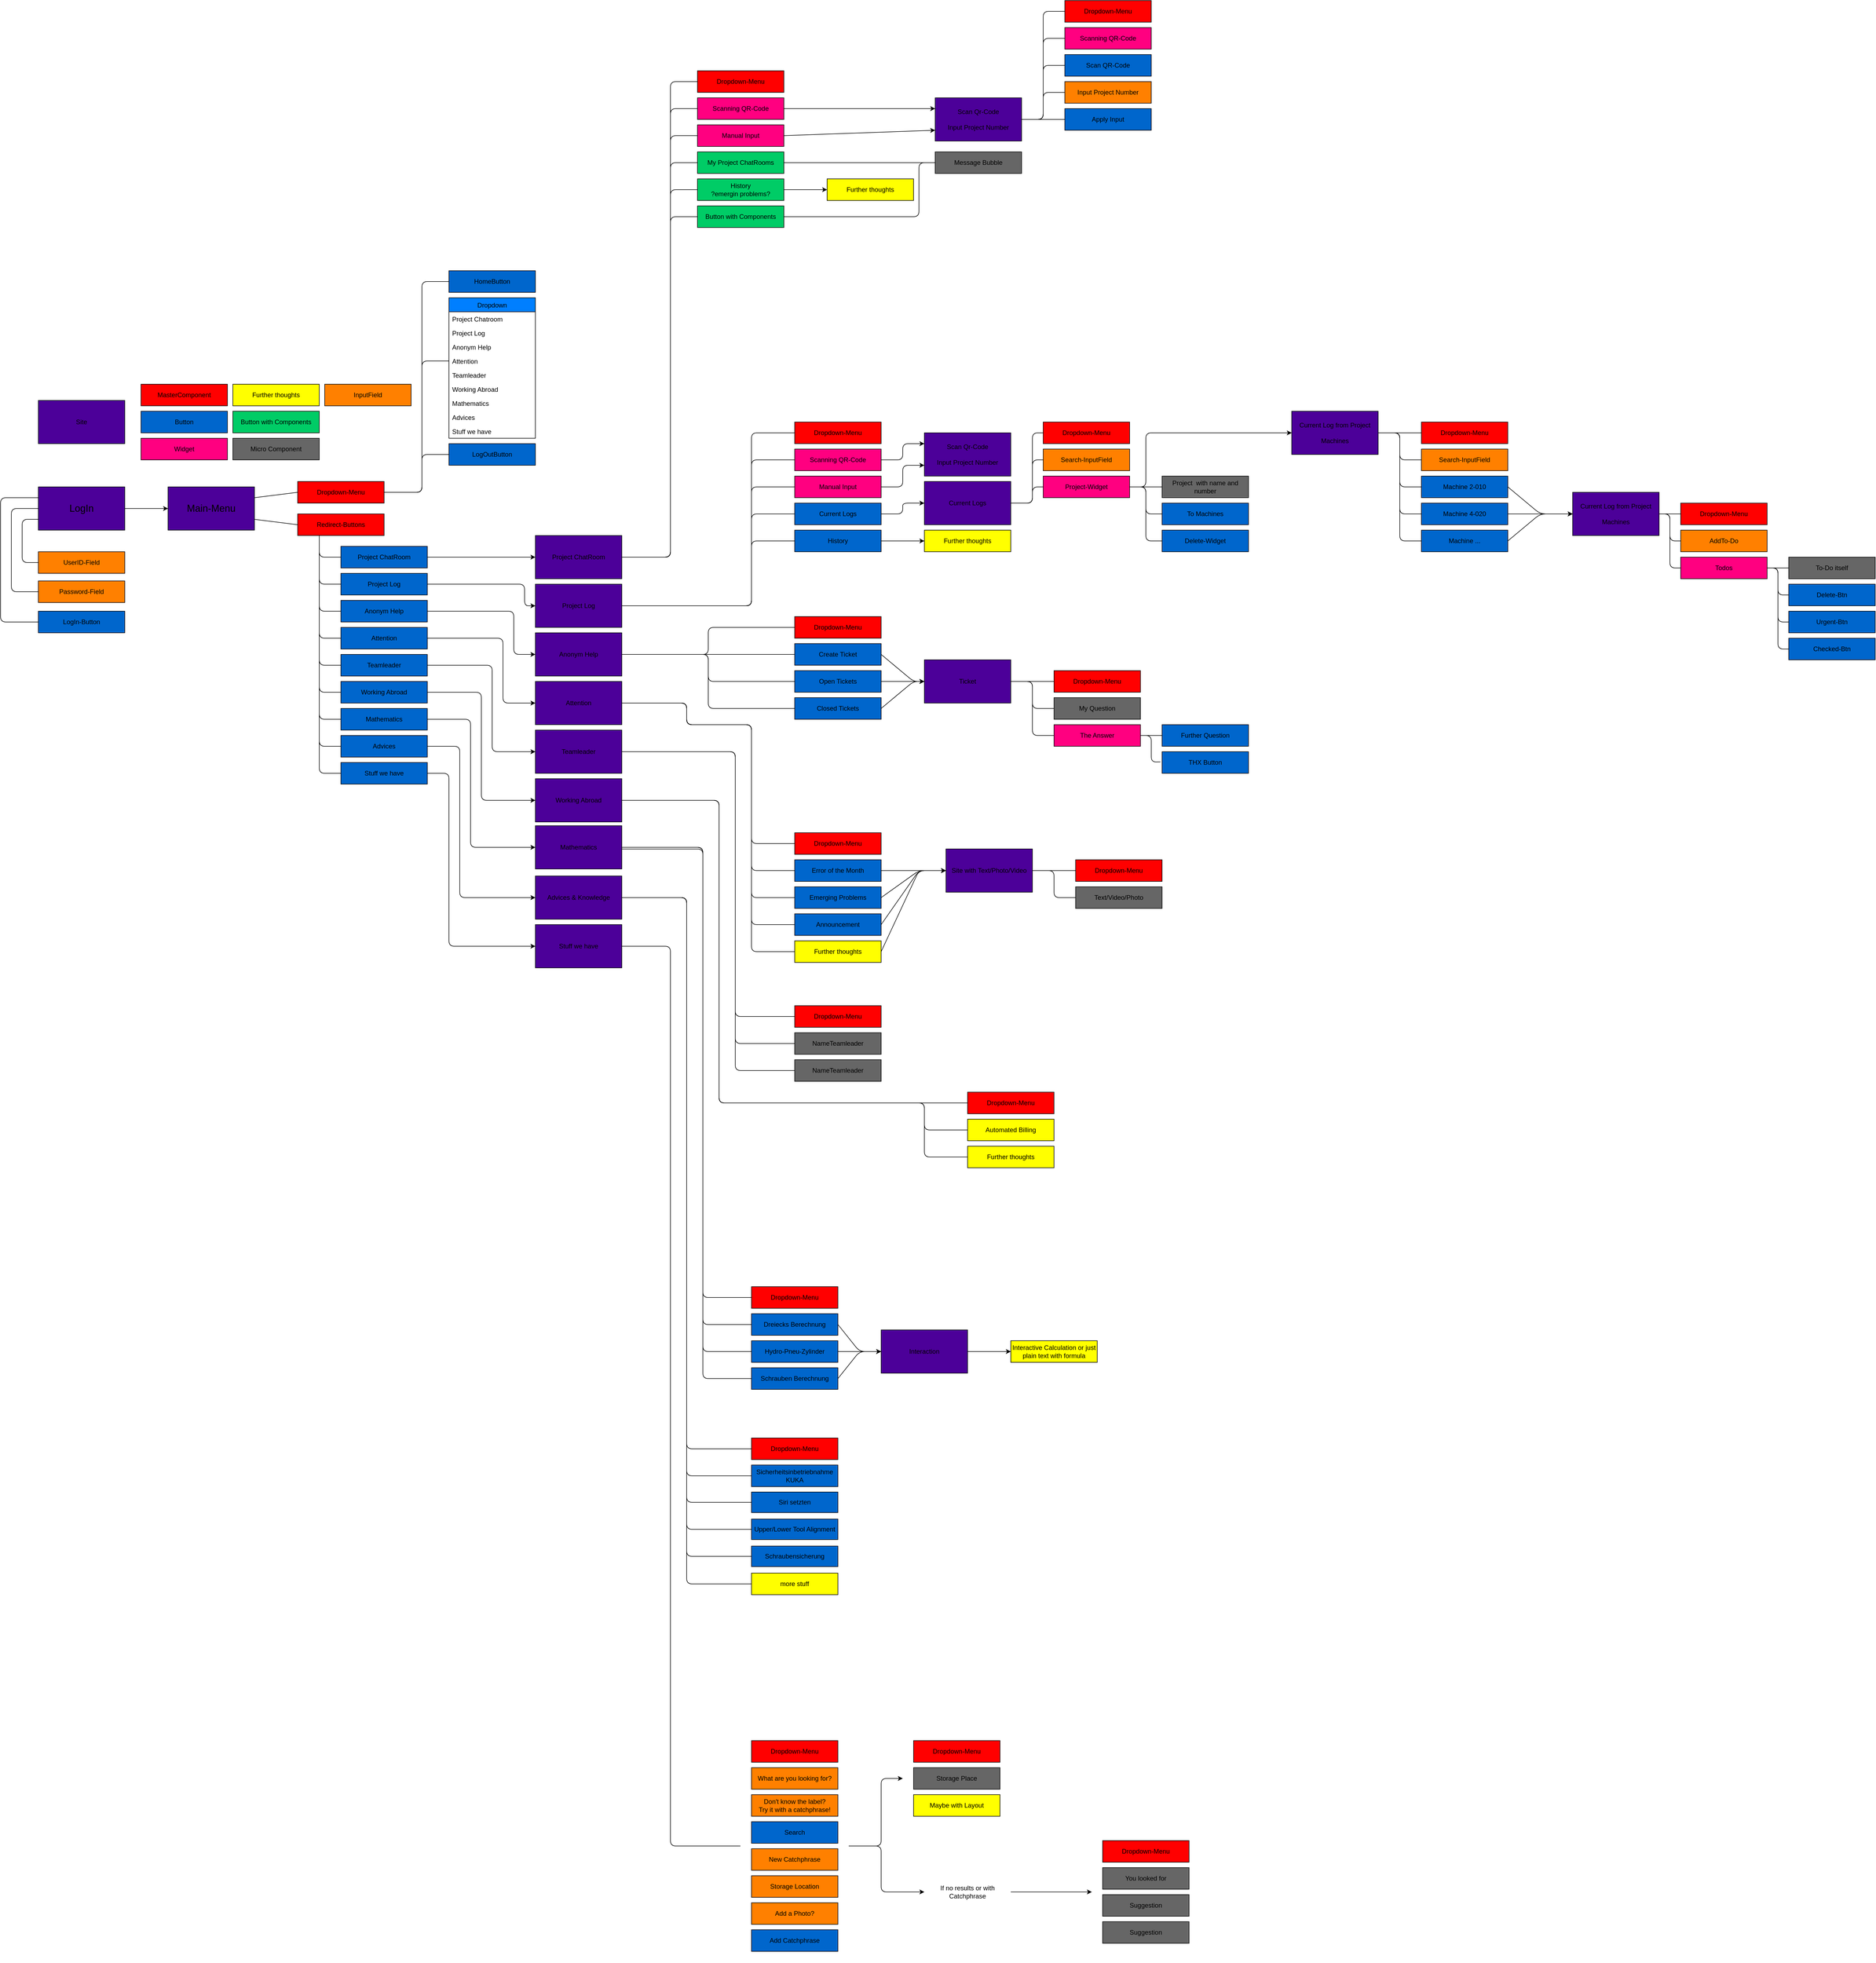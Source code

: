 <mxfile version="14.1.8" type="github">
  <diagram id="CYzmzR_TMUYCj8WLfeWa" name="Page-1">
    <mxGraphModel dx="6150" dy="4567" grid="1" gridSize="10" guides="1" tooltips="1" connect="1" arrows="1" fold="1" page="1" pageScale="1" pageWidth="1169" pageHeight="827" math="0" shadow="0">
      <root>
        <mxCell id="0" />
        <mxCell id="1" parent="0" />
        <mxCell id="Xn9P-yLoD2EliFYj8Yuh-2" value="&lt;font style=&quot;font-size: 18px&quot;&gt;LogIn&lt;/font&gt;" style="rounded=0;whiteSpace=wrap;html=1;fillColor=#4C0099;" vertex="1" parent="1">
          <mxGeometry x="80" y="200" width="160" height="80" as="geometry" />
        </mxCell>
        <mxCell id="Xn9P-yLoD2EliFYj8Yuh-3" value="&lt;font style=&quot;font-size: 18px&quot;&gt;Main-Menu&lt;/font&gt;" style="rounded=0;whiteSpace=wrap;html=1;fillColor=#4C0099;" vertex="1" parent="1">
          <mxGeometry x="320" y="200" width="160" height="80" as="geometry" />
        </mxCell>
        <mxCell id="Xn9P-yLoD2EliFYj8Yuh-4" value="" style="endArrow=classic;html=1;exitX=1;exitY=0.5;exitDx=0;exitDy=0;entryX=0;entryY=0.5;entryDx=0;entryDy=0;" edge="1" parent="1" source="Xn9P-yLoD2EliFYj8Yuh-2" target="Xn9P-yLoD2EliFYj8Yuh-3">
          <mxGeometry width="50" height="50" relative="1" as="geometry">
            <mxPoint x="260" y="360" as="sourcePoint" />
            <mxPoint x="310" y="310" as="targetPoint" />
          </mxGeometry>
        </mxCell>
        <mxCell id="Xn9P-yLoD2EliFYj8Yuh-5" value="Button" style="rounded=0;whiteSpace=wrap;html=1;fillColor=#0066CC;" vertex="1" parent="1">
          <mxGeometry x="270" y="60" width="160" height="40" as="geometry" />
        </mxCell>
        <mxCell id="Xn9P-yLoD2EliFYj8Yuh-6" value="Site" style="rounded=0;whiteSpace=wrap;html=1;fillColor=#4C0099;" vertex="1" parent="1">
          <mxGeometry x="80" y="40" width="160" height="80" as="geometry" />
        </mxCell>
        <mxCell id="Xn9P-yLoD2EliFYj8Yuh-7" value="Dropdown-Menu" style="rounded=0;whiteSpace=wrap;html=1;fillColor=#FF0000;" vertex="1" parent="1">
          <mxGeometry x="560" y="190" width="160" height="40" as="geometry" />
        </mxCell>
        <mxCell id="Xn9P-yLoD2EliFYj8Yuh-8" value="Redirect-Buttons" style="rounded=0;whiteSpace=wrap;html=1;fillColor=#FF0000;" vertex="1" parent="1">
          <mxGeometry x="560" y="250" width="160" height="40" as="geometry" />
        </mxCell>
        <mxCell id="Xn9P-yLoD2EliFYj8Yuh-9" value="" style="endArrow=none;html=1;entryX=0;entryY=0.5;entryDx=0;entryDy=0;exitX=1;exitY=0.25;exitDx=0;exitDy=0;" edge="1" parent="1" source="Xn9P-yLoD2EliFYj8Yuh-3" target="Xn9P-yLoD2EliFYj8Yuh-7">
          <mxGeometry width="50" height="50" relative="1" as="geometry">
            <mxPoint x="460" y="350" as="sourcePoint" />
            <mxPoint x="510" y="300" as="targetPoint" />
          </mxGeometry>
        </mxCell>
        <mxCell id="Xn9P-yLoD2EliFYj8Yuh-10" value="" style="endArrow=none;html=1;entryX=0;entryY=0.5;entryDx=0;entryDy=0;exitX=1;exitY=0.75;exitDx=0;exitDy=0;" edge="1" parent="1" source="Xn9P-yLoD2EliFYj8Yuh-3" target="Xn9P-yLoD2EliFYj8Yuh-8">
          <mxGeometry width="50" height="50" relative="1" as="geometry">
            <mxPoint x="460" y="360" as="sourcePoint" />
            <mxPoint x="510" y="310" as="targetPoint" />
          </mxGeometry>
        </mxCell>
        <mxCell id="Xn9P-yLoD2EliFYj8Yuh-11" value="UserID-Field" style="rounded=0;whiteSpace=wrap;html=1;fillColor=#FF8000;" vertex="1" parent="1">
          <mxGeometry x="80" y="320" width="160" height="40" as="geometry" />
        </mxCell>
        <mxCell id="Xn9P-yLoD2EliFYj8Yuh-12" value="Password-Field" style="rounded=0;whiteSpace=wrap;html=1;fillColor=#FF8000;" vertex="1" parent="1">
          <mxGeometry x="80" y="374" width="160" height="40" as="geometry" />
        </mxCell>
        <mxCell id="Xn9P-yLoD2EliFYj8Yuh-13" value="LogIn-Button" style="rounded=0;whiteSpace=wrap;html=1;fillColor=#0066CC;" vertex="1" parent="1">
          <mxGeometry x="80" y="430" width="160" height="40" as="geometry" />
        </mxCell>
        <mxCell id="Xn9P-yLoD2EliFYj8Yuh-15" value="" style="endArrow=none;html=1;entryX=0;entryY=0.25;entryDx=0;entryDy=0;exitX=0;exitY=0.5;exitDx=0;exitDy=0;" edge="1" parent="1" source="Xn9P-yLoD2EliFYj8Yuh-13" target="Xn9P-yLoD2EliFYj8Yuh-2">
          <mxGeometry width="50" height="50" relative="1" as="geometry">
            <mxPoint x="30" y="450" as="sourcePoint" />
            <mxPoint x="50" y="230" as="targetPoint" />
            <Array as="points">
              <mxPoint x="10" y="450" />
              <mxPoint x="10" y="220" />
            </Array>
          </mxGeometry>
        </mxCell>
        <mxCell id="Xn9P-yLoD2EliFYj8Yuh-16" value="" style="endArrow=none;html=1;entryX=0;entryY=0.5;entryDx=0;entryDy=0;exitX=0;exitY=0.5;exitDx=0;exitDy=0;" edge="1" parent="1" source="Xn9P-yLoD2EliFYj8Yuh-12" target="Xn9P-yLoD2EliFYj8Yuh-2">
          <mxGeometry width="50" height="50" relative="1" as="geometry">
            <mxPoint x="10" y="310" as="sourcePoint" />
            <mxPoint x="60" y="260" as="targetPoint" />
            <Array as="points">
              <mxPoint x="30" y="394" />
              <mxPoint x="30" y="240" />
            </Array>
          </mxGeometry>
        </mxCell>
        <mxCell id="Xn9P-yLoD2EliFYj8Yuh-17" value="" style="endArrow=none;html=1;entryX=0;entryY=0.75;entryDx=0;entryDy=0;exitX=0;exitY=0.5;exitDx=0;exitDy=0;" edge="1" parent="1" source="Xn9P-yLoD2EliFYj8Yuh-11" target="Xn9P-yLoD2EliFYj8Yuh-2">
          <mxGeometry width="50" height="50" relative="1" as="geometry">
            <mxPoint x="40" y="330" as="sourcePoint" />
            <mxPoint x="90" y="280" as="targetPoint" />
            <Array as="points">
              <mxPoint x="50" y="340" />
              <mxPoint x="50" y="260" />
            </Array>
          </mxGeometry>
        </mxCell>
        <mxCell id="Xn9P-yLoD2EliFYj8Yuh-18" value="Project ChatRoom" style="rounded=0;whiteSpace=wrap;html=1;fillColor=#0066CC;" vertex="1" parent="1">
          <mxGeometry x="640" y="310" width="160" height="40" as="geometry" />
        </mxCell>
        <mxCell id="Xn9P-yLoD2EliFYj8Yuh-19" value="Project Log" style="rounded=0;whiteSpace=wrap;html=1;fillColor=#0066CC;" vertex="1" parent="1">
          <mxGeometry x="640" y="360" width="160" height="40" as="geometry" />
        </mxCell>
        <mxCell id="Xn9P-yLoD2EliFYj8Yuh-20" value="Anonym Help" style="rounded=0;whiteSpace=wrap;html=1;fillColor=#0066CC;" vertex="1" parent="1">
          <mxGeometry x="640" y="410" width="160" height="40" as="geometry" />
        </mxCell>
        <mxCell id="Xn9P-yLoD2EliFYj8Yuh-21" value="" style="endArrow=none;html=1;entryX=0.25;entryY=1;entryDx=0;entryDy=0;exitX=0;exitY=0.5;exitDx=0;exitDy=0;" edge="1" parent="1" source="Xn9P-yLoD2EliFYj8Yuh-20" target="Xn9P-yLoD2EliFYj8Yuh-8">
          <mxGeometry width="50" height="50" relative="1" as="geometry">
            <mxPoint x="600" y="450" as="sourcePoint" />
            <mxPoint x="570" y="310" as="targetPoint" />
            <Array as="points">
              <mxPoint x="600" y="430" />
            </Array>
          </mxGeometry>
        </mxCell>
        <mxCell id="Xn9P-yLoD2EliFYj8Yuh-22" value="" style="endArrow=none;html=1;entryX=0;entryY=0.5;entryDx=0;entryDy=0;" edge="1" parent="1" target="Xn9P-yLoD2EliFYj8Yuh-19">
          <mxGeometry width="50" height="50" relative="1" as="geometry">
            <mxPoint x="600" y="290" as="sourcePoint" />
            <mxPoint x="640" y="370" as="targetPoint" />
            <Array as="points">
              <mxPoint x="600" y="380" />
            </Array>
          </mxGeometry>
        </mxCell>
        <mxCell id="Xn9P-yLoD2EliFYj8Yuh-23" value="" style="endArrow=none;html=1;entryX=0.25;entryY=1;entryDx=0;entryDy=0;exitX=0;exitY=0.5;exitDx=0;exitDy=0;" edge="1" parent="1" source="Xn9P-yLoD2EliFYj8Yuh-18" target="Xn9P-yLoD2EliFYj8Yuh-8">
          <mxGeometry width="50" height="50" relative="1" as="geometry">
            <mxPoint x="420" y="420" as="sourcePoint" />
            <mxPoint x="470" y="370" as="targetPoint" />
            <Array as="points">
              <mxPoint x="600" y="330" />
            </Array>
          </mxGeometry>
        </mxCell>
        <mxCell id="Xn9P-yLoD2EliFYj8Yuh-24" value="MasterComponent" style="rounded=0;whiteSpace=wrap;html=1;fillColor=#FF0000;" vertex="1" parent="1">
          <mxGeometry x="270" y="10" width="160" height="40" as="geometry" />
        </mxCell>
        <mxCell id="Xn9P-yLoD2EliFYj8Yuh-25" value="Dropdown" style="swimlane;fontStyle=0;childLayout=stackLayout;horizontal=1;startSize=26;fillColor=#007FFF;horizontalStack=0;resizeParent=1;resizeParentMax=0;resizeLast=0;collapsible=1;marginBottom=0;" vertex="1" parent="1">
          <mxGeometry x="840" y="-150" width="160" height="260" as="geometry" />
        </mxCell>
        <mxCell id="Xn9P-yLoD2EliFYj8Yuh-26" value="Project Chatroom" style="text;strokeColor=none;fillColor=none;align=left;verticalAlign=top;spacingLeft=4;spacingRight=4;overflow=hidden;rotatable=0;points=[[0,0.5],[1,0.5]];portConstraint=eastwest;" vertex="1" parent="Xn9P-yLoD2EliFYj8Yuh-25">
          <mxGeometry y="26" width="160" height="26" as="geometry" />
        </mxCell>
        <mxCell id="Xn9P-yLoD2EliFYj8Yuh-27" value="Project Log" style="text;strokeColor=none;fillColor=none;align=left;verticalAlign=top;spacingLeft=4;spacingRight=4;overflow=hidden;rotatable=0;points=[[0,0.5],[1,0.5]];portConstraint=eastwest;" vertex="1" parent="Xn9P-yLoD2EliFYj8Yuh-25">
          <mxGeometry y="52" width="160" height="26" as="geometry" />
        </mxCell>
        <mxCell id="Xn9P-yLoD2EliFYj8Yuh-28" value="Anonym Help" style="text;strokeColor=none;fillColor=none;align=left;verticalAlign=top;spacingLeft=4;spacingRight=4;overflow=hidden;rotatable=0;points=[[0,0.5],[1,0.5]];portConstraint=eastwest;" vertex="1" parent="Xn9P-yLoD2EliFYj8Yuh-25">
          <mxGeometry y="78" width="160" height="26" as="geometry" />
        </mxCell>
        <mxCell id="Xn9P-yLoD2EliFYj8Yuh-32" value="Attention" style="text;strokeColor=none;fillColor=none;align=left;verticalAlign=top;spacingLeft=4;spacingRight=4;overflow=hidden;rotatable=0;points=[[0,0.5],[1,0.5]];portConstraint=eastwest;" vertex="1" parent="Xn9P-yLoD2EliFYj8Yuh-25">
          <mxGeometry y="104" width="160" height="26" as="geometry" />
        </mxCell>
        <mxCell id="Xn9P-yLoD2EliFYj8Yuh-33" value="Teamleader" style="text;strokeColor=none;fillColor=none;align=left;verticalAlign=top;spacingLeft=4;spacingRight=4;overflow=hidden;rotatable=0;points=[[0,0.5],[1,0.5]];portConstraint=eastwest;" vertex="1" parent="Xn9P-yLoD2EliFYj8Yuh-25">
          <mxGeometry y="130" width="160" height="26" as="geometry" />
        </mxCell>
        <mxCell id="Xn9P-yLoD2EliFYj8Yuh-34" value="Working Abroad" style="text;strokeColor=none;fillColor=none;align=left;verticalAlign=top;spacingLeft=4;spacingRight=4;overflow=hidden;rotatable=0;points=[[0,0.5],[1,0.5]];portConstraint=eastwest;" vertex="1" parent="Xn9P-yLoD2EliFYj8Yuh-25">
          <mxGeometry y="156" width="160" height="26" as="geometry" />
        </mxCell>
        <mxCell id="Xn9P-yLoD2EliFYj8Yuh-35" value="Mathematics" style="text;strokeColor=none;fillColor=none;align=left;verticalAlign=top;spacingLeft=4;spacingRight=4;overflow=hidden;rotatable=0;points=[[0,0.5],[1,0.5]];portConstraint=eastwest;" vertex="1" parent="Xn9P-yLoD2EliFYj8Yuh-25">
          <mxGeometry y="182" width="160" height="26" as="geometry" />
        </mxCell>
        <mxCell id="Xn9P-yLoD2EliFYj8Yuh-36" value="Advices" style="text;strokeColor=none;fillColor=none;align=left;verticalAlign=top;spacingLeft=4;spacingRight=4;overflow=hidden;rotatable=0;points=[[0,0.5],[1,0.5]];portConstraint=eastwest;" vertex="1" parent="Xn9P-yLoD2EliFYj8Yuh-25">
          <mxGeometry y="208" width="160" height="26" as="geometry" />
        </mxCell>
        <mxCell id="Xn9P-yLoD2EliFYj8Yuh-37" value="Stuff we have" style="text;strokeColor=none;fillColor=none;align=left;verticalAlign=top;spacingLeft=4;spacingRight=4;overflow=hidden;rotatable=0;points=[[0,0.5],[1,0.5]];portConstraint=eastwest;" vertex="1" parent="Xn9P-yLoD2EliFYj8Yuh-25">
          <mxGeometry y="234" width="160" height="26" as="geometry" />
        </mxCell>
        <mxCell id="Xn9P-yLoD2EliFYj8Yuh-30" value="HomeButton" style="rounded=0;whiteSpace=wrap;html=1;fillColor=#0066CC;" vertex="1" parent="1">
          <mxGeometry x="840" y="-200" width="160" height="40" as="geometry" />
        </mxCell>
        <mxCell id="Xn9P-yLoD2EliFYj8Yuh-31" value="LogOutButton" style="rounded=0;whiteSpace=wrap;html=1;fillColor=#0066CC;" vertex="1" parent="1">
          <mxGeometry x="840" y="120" width="160" height="40" as="geometry" />
        </mxCell>
        <mxCell id="Xn9P-yLoD2EliFYj8Yuh-39" value="" style="endArrow=none;html=1;exitX=1;exitY=0.5;exitDx=0;exitDy=0;entryX=0;entryY=0.5;entryDx=0;entryDy=0;" edge="1" parent="1" source="Xn9P-yLoD2EliFYj8Yuh-7" target="Xn9P-yLoD2EliFYj8Yuh-30">
          <mxGeometry width="50" height="50" relative="1" as="geometry">
            <mxPoint x="600" y="-60" as="sourcePoint" />
            <mxPoint x="650" y="-110" as="targetPoint" />
            <Array as="points">
              <mxPoint x="790" y="210" />
              <mxPoint x="790" y="-180" />
            </Array>
          </mxGeometry>
        </mxCell>
        <mxCell id="Xn9P-yLoD2EliFYj8Yuh-40" value="" style="endArrow=none;html=1;exitX=1;exitY=0.5;exitDx=0;exitDy=0;entryX=0;entryY=0.5;entryDx=0;entryDy=0;" edge="1" parent="1" source="Xn9P-yLoD2EliFYj8Yuh-7" target="Xn9P-yLoD2EliFYj8Yuh-31">
          <mxGeometry width="50" height="50" relative="1" as="geometry">
            <mxPoint x="490" y="-70" as="sourcePoint" />
            <mxPoint x="540" y="-120" as="targetPoint" />
            <Array as="points">
              <mxPoint x="790" y="210" />
              <mxPoint x="790" y="140" />
            </Array>
          </mxGeometry>
        </mxCell>
        <mxCell id="Xn9P-yLoD2EliFYj8Yuh-41" value="" style="endArrow=none;html=1;exitX=1;exitY=0.5;exitDx=0;exitDy=0;entryX=0;entryY=0.5;entryDx=0;entryDy=0;" edge="1" parent="1" source="Xn9P-yLoD2EliFYj8Yuh-7" target="Xn9P-yLoD2EliFYj8Yuh-32">
          <mxGeometry width="50" height="50" relative="1" as="geometry">
            <mxPoint x="610" y="-130" as="sourcePoint" />
            <mxPoint x="660" y="-180" as="targetPoint" />
            <Array as="points">
              <mxPoint x="790" y="210" />
              <mxPoint x="790" y="-33" />
            </Array>
          </mxGeometry>
        </mxCell>
        <mxCell id="Xn9P-yLoD2EliFYj8Yuh-42" value="Attention" style="rounded=0;whiteSpace=wrap;html=1;fillColor=#0066CC;" vertex="1" parent="1">
          <mxGeometry x="640" y="460" width="160" height="40" as="geometry" />
        </mxCell>
        <mxCell id="Xn9P-yLoD2EliFYj8Yuh-43" value="Working Abroad" style="rounded=0;whiteSpace=wrap;html=1;fillColor=#0066CC;" vertex="1" parent="1">
          <mxGeometry x="640" y="560" width="160" height="40" as="geometry" />
        </mxCell>
        <mxCell id="Xn9P-yLoD2EliFYj8Yuh-44" value="Teamleader" style="rounded=0;whiteSpace=wrap;html=1;fillColor=#0066CC;" vertex="1" parent="1">
          <mxGeometry x="640" y="510" width="160" height="40" as="geometry" />
        </mxCell>
        <mxCell id="Xn9P-yLoD2EliFYj8Yuh-45" value="Mathematics" style="rounded=0;whiteSpace=wrap;html=1;fillColor=#0066CC;" vertex="1" parent="1">
          <mxGeometry x="640" y="610" width="160" height="40" as="geometry" />
        </mxCell>
        <mxCell id="Xn9P-yLoD2EliFYj8Yuh-46" value="Advices" style="rounded=0;whiteSpace=wrap;html=1;fillColor=#0066CC;" vertex="1" parent="1">
          <mxGeometry x="640" y="660" width="160" height="40" as="geometry" />
        </mxCell>
        <mxCell id="Xn9P-yLoD2EliFYj8Yuh-47" value="Stuff we have" style="rounded=0;whiteSpace=wrap;html=1;fillColor=#0066CC;" vertex="1" parent="1">
          <mxGeometry x="640" y="710" width="160" height="40" as="geometry" />
        </mxCell>
        <mxCell id="Xn9P-yLoD2EliFYj8Yuh-48" value="" style="endArrow=none;html=1;entryX=0;entryY=0.5;entryDx=0;entryDy=0;exitX=0.25;exitY=1;exitDx=0;exitDy=0;" edge="1" parent="1" source="Xn9P-yLoD2EliFYj8Yuh-8" target="Xn9P-yLoD2EliFYj8Yuh-43">
          <mxGeometry width="50" height="50" relative="1" as="geometry">
            <mxPoint x="390" y="510" as="sourcePoint" />
            <mxPoint x="440" y="460" as="targetPoint" />
            <Array as="points">
              <mxPoint x="600" y="580" />
            </Array>
          </mxGeometry>
        </mxCell>
        <mxCell id="Xn9P-yLoD2EliFYj8Yuh-49" value="" style="endArrow=none;html=1;entryX=0;entryY=0.5;entryDx=0;entryDy=0;" edge="1" parent="1" target="Xn9P-yLoD2EliFYj8Yuh-42">
          <mxGeometry width="50" height="50" relative="1" as="geometry">
            <mxPoint x="600" y="290" as="sourcePoint" />
            <mxPoint x="440" y="390" as="targetPoint" />
            <Array as="points">
              <mxPoint x="600" y="480" />
            </Array>
          </mxGeometry>
        </mxCell>
        <mxCell id="Xn9P-yLoD2EliFYj8Yuh-50" value="" style="endArrow=none;html=1;entryX=0;entryY=0.5;entryDx=0;entryDy=0;" edge="1" parent="1" target="Xn9P-yLoD2EliFYj8Yuh-47">
          <mxGeometry width="50" height="50" relative="1" as="geometry">
            <mxPoint x="600" y="290" as="sourcePoint" />
            <mxPoint x="390" y="560" as="targetPoint" />
            <Array as="points">
              <mxPoint x="600" y="730" />
            </Array>
          </mxGeometry>
        </mxCell>
        <mxCell id="Xn9P-yLoD2EliFYj8Yuh-51" value="" style="endArrow=none;html=1;entryX=0;entryY=0.5;entryDx=0;entryDy=0;" edge="1" parent="1" target="Xn9P-yLoD2EliFYj8Yuh-45">
          <mxGeometry width="50" height="50" relative="1" as="geometry">
            <mxPoint x="600" y="290" as="sourcePoint" />
            <mxPoint x="440" y="660" as="targetPoint" />
            <Array as="points">
              <mxPoint x="600" y="630" />
            </Array>
          </mxGeometry>
        </mxCell>
        <mxCell id="Xn9P-yLoD2EliFYj8Yuh-52" value="" style="endArrow=none;html=1;entryX=0;entryY=0.5;entryDx=0;entryDy=0;exitX=0.25;exitY=1;exitDx=0;exitDy=0;" edge="1" parent="1" source="Xn9P-yLoD2EliFYj8Yuh-8" target="Xn9P-yLoD2EliFYj8Yuh-46">
          <mxGeometry width="50" height="50" relative="1" as="geometry">
            <mxPoint x="370" y="660" as="sourcePoint" />
            <mxPoint x="420" y="610" as="targetPoint" />
            <Array as="points">
              <mxPoint x="600" y="680" />
            </Array>
          </mxGeometry>
        </mxCell>
        <mxCell id="Xn9P-yLoD2EliFYj8Yuh-53" value="" style="endArrow=none;html=1;entryX=0;entryY=0.5;entryDx=0;entryDy=0;" edge="1" parent="1" target="Xn9P-yLoD2EliFYj8Yuh-44">
          <mxGeometry width="50" height="50" relative="1" as="geometry">
            <mxPoint x="600" y="290" as="sourcePoint" />
            <mxPoint x="480" y="520" as="targetPoint" />
            <Array as="points">
              <mxPoint x="600" y="530" />
            </Array>
          </mxGeometry>
        </mxCell>
        <mxCell id="Xn9P-yLoD2EliFYj8Yuh-54" value="Project ChatRoom" style="rounded=0;whiteSpace=wrap;html=1;fillColor=#4C0099;" vertex="1" parent="1">
          <mxGeometry x="1000" y="290" width="160" height="80" as="geometry" />
        </mxCell>
        <mxCell id="Xn9P-yLoD2EliFYj8Yuh-55" value="" style="endArrow=classic;html=1;exitX=1;exitY=0.5;exitDx=0;exitDy=0;entryX=0;entryY=0.5;entryDx=0;entryDy=0;" edge="1" parent="1" source="Xn9P-yLoD2EliFYj8Yuh-18" target="Xn9P-yLoD2EliFYj8Yuh-54">
          <mxGeometry width="50" height="50" relative="1" as="geometry">
            <mxPoint x="870" y="360" as="sourcePoint" />
            <mxPoint x="920" y="310" as="targetPoint" />
          </mxGeometry>
        </mxCell>
        <mxCell id="Xn9P-yLoD2EliFYj8Yuh-56" value="Project Log" style="rounded=0;whiteSpace=wrap;html=1;fillColor=#4C0099;" vertex="1" parent="1">
          <mxGeometry x="1000" y="380" width="160" height="80" as="geometry" />
        </mxCell>
        <mxCell id="Xn9P-yLoD2EliFYj8Yuh-57" value="Anonym Help" style="rounded=0;whiteSpace=wrap;html=1;fillColor=#4C0099;" vertex="1" parent="1">
          <mxGeometry x="1000" y="470" width="160" height="80" as="geometry" />
        </mxCell>
        <mxCell id="Xn9P-yLoD2EliFYj8Yuh-58" value="Attention" style="rounded=0;whiteSpace=wrap;html=1;fillColor=#4C0099;" vertex="1" parent="1">
          <mxGeometry x="1000" y="560" width="160" height="80" as="geometry" />
        </mxCell>
        <mxCell id="Xn9P-yLoD2EliFYj8Yuh-59" value="Teamleader" style="rounded=0;whiteSpace=wrap;html=1;fillColor=#4C0099;" vertex="1" parent="1">
          <mxGeometry x="1000" y="650" width="160" height="80" as="geometry" />
        </mxCell>
        <mxCell id="Xn9P-yLoD2EliFYj8Yuh-60" value="Working Abroad" style="rounded=0;whiteSpace=wrap;html=1;fillColor=#4C0099;" vertex="1" parent="1">
          <mxGeometry x="1000" y="740" width="160" height="80" as="geometry" />
        </mxCell>
        <mxCell id="Xn9P-yLoD2EliFYj8Yuh-61" value="Mathematics" style="rounded=0;whiteSpace=wrap;html=1;fillColor=#4C0099;" vertex="1" parent="1">
          <mxGeometry x="1000" y="827" width="160" height="80" as="geometry" />
        </mxCell>
        <mxCell id="Xn9P-yLoD2EliFYj8Yuh-62" value="Advices &amp;amp; Knowledge" style="rounded=0;whiteSpace=wrap;html=1;fillColor=#4C0099;" vertex="1" parent="1">
          <mxGeometry x="1000" y="920" width="160" height="80" as="geometry" />
        </mxCell>
        <mxCell id="Xn9P-yLoD2EliFYj8Yuh-63" value="Stuff we have" style="rounded=0;whiteSpace=wrap;html=1;fillColor=#4C0099;" vertex="1" parent="1">
          <mxGeometry x="1000" y="1010" width="160" height="80" as="geometry" />
        </mxCell>
        <mxCell id="Xn9P-yLoD2EliFYj8Yuh-64" value="" style="endArrow=classic;html=1;exitX=1;exitY=0.5;exitDx=0;exitDy=0;entryX=0;entryY=0.5;entryDx=0;entryDy=0;" edge="1" parent="1" source="Xn9P-yLoD2EliFYj8Yuh-19" target="Xn9P-yLoD2EliFYj8Yuh-56">
          <mxGeometry width="50" height="50" relative="1" as="geometry">
            <mxPoint x="880" y="450" as="sourcePoint" />
            <mxPoint x="930" y="400" as="targetPoint" />
            <Array as="points">
              <mxPoint x="980" y="380" />
              <mxPoint x="980" y="420" />
            </Array>
          </mxGeometry>
        </mxCell>
        <mxCell id="Xn9P-yLoD2EliFYj8Yuh-65" value="" style="endArrow=classic;html=1;exitX=1;exitY=0.5;exitDx=0;exitDy=0;entryX=0;entryY=0.5;entryDx=0;entryDy=0;" edge="1" parent="1" source="Xn9P-yLoD2EliFYj8Yuh-20" target="Xn9P-yLoD2EliFYj8Yuh-57">
          <mxGeometry width="50" height="50" relative="1" as="geometry">
            <mxPoint x="850" y="490" as="sourcePoint" />
            <mxPoint x="900" y="440" as="targetPoint" />
            <Array as="points">
              <mxPoint x="960" y="430" />
              <mxPoint x="960" y="510" />
            </Array>
          </mxGeometry>
        </mxCell>
        <mxCell id="Xn9P-yLoD2EliFYj8Yuh-66" value="" style="endArrow=classic;html=1;exitX=1;exitY=0.5;exitDx=0;exitDy=0;entryX=0;entryY=0.5;entryDx=0;entryDy=0;" edge="1" parent="1" source="Xn9P-yLoD2EliFYj8Yuh-42" target="Xn9P-yLoD2EliFYj8Yuh-58">
          <mxGeometry width="50" height="50" relative="1" as="geometry">
            <mxPoint x="830" y="570" as="sourcePoint" />
            <mxPoint x="880" y="520" as="targetPoint" />
            <Array as="points">
              <mxPoint x="940" y="480" />
              <mxPoint x="940" y="600" />
            </Array>
          </mxGeometry>
        </mxCell>
        <mxCell id="Xn9P-yLoD2EliFYj8Yuh-67" value="" style="endArrow=classic;html=1;exitX=1;exitY=0.5;exitDx=0;exitDy=0;entryX=0;entryY=0.5;entryDx=0;entryDy=0;" edge="1" parent="1" source="Xn9P-yLoD2EliFYj8Yuh-44" target="Xn9P-yLoD2EliFYj8Yuh-59">
          <mxGeometry width="50" height="50" relative="1" as="geometry">
            <mxPoint x="890" y="590" as="sourcePoint" />
            <mxPoint x="940" y="540" as="targetPoint" />
            <Array as="points">
              <mxPoint x="920" y="530" />
              <mxPoint x="920" y="690" />
            </Array>
          </mxGeometry>
        </mxCell>
        <mxCell id="Xn9P-yLoD2EliFYj8Yuh-68" value="" style="endArrow=classic;html=1;exitX=1;exitY=0.5;exitDx=0;exitDy=0;entryX=0;entryY=0.5;entryDx=0;entryDy=0;" edge="1" parent="1" source="Xn9P-yLoD2EliFYj8Yuh-43" target="Xn9P-yLoD2EliFYj8Yuh-60">
          <mxGeometry width="50" height="50" relative="1" as="geometry">
            <mxPoint x="830" y="650" as="sourcePoint" />
            <mxPoint x="880" y="600" as="targetPoint" />
            <Array as="points">
              <mxPoint x="900" y="580" />
              <mxPoint x="900" y="780" />
            </Array>
          </mxGeometry>
        </mxCell>
        <mxCell id="Xn9P-yLoD2EliFYj8Yuh-69" value="" style="endArrow=classic;html=1;exitX=1;exitY=0.5;exitDx=0;exitDy=0;entryX=0;entryY=0.5;entryDx=0;entryDy=0;" edge="1" parent="1" source="Xn9P-yLoD2EliFYj8Yuh-45" target="Xn9P-yLoD2EliFYj8Yuh-61">
          <mxGeometry width="50" height="50" relative="1" as="geometry">
            <mxPoint x="830" y="690" as="sourcePoint" />
            <mxPoint x="880" y="640" as="targetPoint" />
            <Array as="points">
              <mxPoint x="880" y="630" />
              <mxPoint x="880" y="867" />
            </Array>
          </mxGeometry>
        </mxCell>
        <mxCell id="Xn9P-yLoD2EliFYj8Yuh-70" value="" style="endArrow=classic;html=1;exitX=1;exitY=0.5;exitDx=0;exitDy=0;entryX=0;entryY=0.5;entryDx=0;entryDy=0;" edge="1" parent="1" source="Xn9P-yLoD2EliFYj8Yuh-46" target="Xn9P-yLoD2EliFYj8Yuh-62">
          <mxGeometry width="50" height="50" relative="1" as="geometry">
            <mxPoint x="850" y="770" as="sourcePoint" />
            <mxPoint x="900" y="720" as="targetPoint" />
            <Array as="points">
              <mxPoint x="860" y="680" />
              <mxPoint x="860" y="960" />
            </Array>
          </mxGeometry>
        </mxCell>
        <mxCell id="Xn9P-yLoD2EliFYj8Yuh-71" value="" style="endArrow=classic;html=1;exitX=1;exitY=0.5;exitDx=0;exitDy=0;entryX=0;entryY=0.5;entryDx=0;entryDy=0;" edge="1" parent="1" source="Xn9P-yLoD2EliFYj8Yuh-47" target="Xn9P-yLoD2EliFYj8Yuh-63">
          <mxGeometry width="50" height="50" relative="1" as="geometry">
            <mxPoint x="830" y="920" as="sourcePoint" />
            <mxPoint x="880" y="870" as="targetPoint" />
            <Array as="points">
              <mxPoint x="840" y="730" />
              <mxPoint x="840" y="1050" />
            </Array>
          </mxGeometry>
        </mxCell>
        <mxCell id="Xn9P-yLoD2EliFYj8Yuh-72" value="Widget" style="rounded=0;whiteSpace=wrap;html=1;fillColor=#FF0080;" vertex="1" parent="1">
          <mxGeometry x="270" y="110" width="160" height="40" as="geometry" />
        </mxCell>
        <mxCell id="Xn9P-yLoD2EliFYj8Yuh-73" value="Scanning QR-Code" style="rounded=0;whiteSpace=wrap;html=1;fillColor=#FF0080;" vertex="1" parent="1">
          <mxGeometry x="1300" y="-520" width="160" height="40" as="geometry" />
        </mxCell>
        <mxCell id="Xn9P-yLoD2EliFYj8Yuh-74" value="Current Logs" style="rounded=0;whiteSpace=wrap;html=1;fillColor=#0066CC;" vertex="1" parent="1">
          <mxGeometry x="1480" y="230" width="160" height="40" as="geometry" />
        </mxCell>
        <mxCell id="Xn9P-yLoD2EliFYj8Yuh-75" value="Dropdown-Menu" style="rounded=0;whiteSpace=wrap;html=1;fillColor=#FF0000;" vertex="1" parent="1">
          <mxGeometry x="1480" y="440" width="160" height="40" as="geometry" />
        </mxCell>
        <mxCell id="Xn9P-yLoD2EliFYj8Yuh-76" value="Dropdown-Menu" style="rounded=0;whiteSpace=wrap;html=1;fillColor=#FF0000;" vertex="1" parent="1">
          <mxGeometry x="1300" y="-570" width="160" height="40" as="geometry" />
        </mxCell>
        <mxCell id="Xn9P-yLoD2EliFYj8Yuh-77" value="Dropdown-Menu" style="rounded=0;whiteSpace=wrap;html=1;fillColor=#FF0000;" vertex="1" parent="1">
          <mxGeometry x="1480" y="840" width="160" height="40" as="geometry" />
        </mxCell>
        <mxCell id="Xn9P-yLoD2EliFYj8Yuh-78" value="Dropdown-Menu" style="rounded=0;whiteSpace=wrap;html=1;fillColor=#FF0000;" vertex="1" parent="1">
          <mxGeometry x="1960" y="540" width="160" height="40" as="geometry" />
        </mxCell>
        <mxCell id="Xn9P-yLoD2EliFYj8Yuh-79" value="Dropdown-Menu" style="rounded=0;whiteSpace=wrap;html=1;fillColor=#FF0000;" vertex="1" parent="1">
          <mxGeometry x="1400" y="1960" width="160" height="40" as="geometry" />
        </mxCell>
        <mxCell id="Xn9P-yLoD2EliFYj8Yuh-82" value="Manual Input" style="rounded=0;whiteSpace=wrap;html=1;fillColor=#FF0080;" vertex="1" parent="1">
          <mxGeometry x="1300" y="-470" width="160" height="40" as="geometry" />
        </mxCell>
        <mxCell id="Xn9P-yLoD2EliFYj8Yuh-83" value="Project-Widget" style="rounded=0;whiteSpace=wrap;html=1;fillColor=#FF0080;" vertex="1" parent="1">
          <mxGeometry x="1940" y="180" width="160" height="40" as="geometry" />
        </mxCell>
        <mxCell id="Xn9P-yLoD2EliFYj8Yuh-84" value="&lt;font color=&quot;#000000&quot;&gt;Further thoughts&lt;/font&gt;" style="rounded=0;whiteSpace=wrap;html=1;fillColor=#FFFF00;strokeColor=#000000;" vertex="1" parent="1">
          <mxGeometry x="440" y="10" width="160" height="40" as="geometry" />
        </mxCell>
        <mxCell id="Xn9P-yLoD2EliFYj8Yuh-86" value="Search" style="rounded=0;whiteSpace=wrap;html=1;fillColor=#0066CC;" vertex="1" parent="1">
          <mxGeometry x="1400" y="2670" width="160" height="40" as="geometry" />
        </mxCell>
        <mxCell id="Xn9P-yLoD2EliFYj8Yuh-88" value="Button with Components " style="rounded=0;whiteSpace=wrap;html=1;fillColor=#00CC66;" vertex="1" parent="1">
          <mxGeometry x="440" y="60" width="160" height="40" as="geometry" />
        </mxCell>
        <mxCell id="Xn9P-yLoD2EliFYj8Yuh-89" value="My Project ChatRooms" style="rounded=0;whiteSpace=wrap;html=1;fillColor=#00CC66;" vertex="1" parent="1">
          <mxGeometry x="1300" y="-420" width="160" height="40" as="geometry" />
        </mxCell>
        <mxCell id="Xn9P-yLoD2EliFYj8Yuh-90" value="Button with Components " style="rounded=0;whiteSpace=wrap;html=1;fillColor=#00CC66;" vertex="1" parent="1">
          <mxGeometry x="1300" y="-320" width="160" height="40" as="geometry" />
        </mxCell>
        <mxCell id="Xn9P-yLoD2EliFYj8Yuh-92" value="&lt;div&gt;History&lt;/div&gt;&lt;div&gt;?emergin problems?&lt;/div&gt;" style="rounded=0;whiteSpace=wrap;html=1;fillColor=#00CC66;" vertex="1" parent="1">
          <mxGeometry x="1300" y="-370" width="160" height="40" as="geometry" />
        </mxCell>
        <mxCell id="Xn9P-yLoD2EliFYj8Yuh-93" value="&lt;font color=&quot;#000000&quot;&gt;Further thoughts&lt;/font&gt;" style="rounded=0;whiteSpace=wrap;html=1;fillColor=#FFFF00;strokeColor=#000000;" vertex="1" parent="1">
          <mxGeometry x="1540" y="-370" width="160" height="40" as="geometry" />
        </mxCell>
        <mxCell id="Xn9P-yLoD2EliFYj8Yuh-94" value="" style="endArrow=classic;html=1;exitX=1;exitY=0.5;exitDx=0;exitDy=0;entryX=0;entryY=0.5;entryDx=0;entryDy=0;" edge="1" parent="1" source="Xn9P-yLoD2EliFYj8Yuh-92" target="Xn9P-yLoD2EliFYj8Yuh-93">
          <mxGeometry width="50" height="50" relative="1" as="geometry">
            <mxPoint x="1500" y="-230" as="sourcePoint" />
            <mxPoint x="1550" y="-280" as="targetPoint" />
          </mxGeometry>
        </mxCell>
        <mxCell id="Xn9P-yLoD2EliFYj8Yuh-95" value="Micro Component" style="rounded=0;whiteSpace=wrap;html=1;fillColor=#666666;" vertex="1" parent="1">
          <mxGeometry x="440" y="110" width="160" height="40" as="geometry" />
        </mxCell>
        <mxCell id="Xn9P-yLoD2EliFYj8Yuh-96" value="Message Bubble" style="rounded=0;whiteSpace=wrap;html=1;fillColor=#666666;" vertex="1" parent="1">
          <mxGeometry x="1740" y="-420" width="160" height="40" as="geometry" />
        </mxCell>
        <mxCell id="Xn9P-yLoD2EliFYj8Yuh-98" value="" style="endArrow=none;html=1;exitX=1;exitY=0.5;exitDx=0;exitDy=0;entryX=0;entryY=0.5;entryDx=0;entryDy=0;" edge="1" parent="1" source="Xn9P-yLoD2EliFYj8Yuh-89" target="Xn9P-yLoD2EliFYj8Yuh-96">
          <mxGeometry width="50" height="50" relative="1" as="geometry">
            <mxPoint x="1560" y="-370" as="sourcePoint" />
            <mxPoint x="1610" y="-420" as="targetPoint" />
          </mxGeometry>
        </mxCell>
        <mxCell id="Xn9P-yLoD2EliFYj8Yuh-99" value="" style="endArrow=none;html=1;exitX=1;exitY=0.5;exitDx=0;exitDy=0;entryX=0;entryY=0.5;entryDx=0;entryDy=0;" edge="1" parent="1" source="Xn9P-yLoD2EliFYj8Yuh-90" target="Xn9P-yLoD2EliFYj8Yuh-96">
          <mxGeometry width="50" height="50" relative="1" as="geometry">
            <mxPoint x="1710" y="-220" as="sourcePoint" />
            <mxPoint x="1760" y="-270" as="targetPoint" />
            <Array as="points">
              <mxPoint x="1710" y="-300" />
              <mxPoint x="1710" y="-400" />
            </Array>
          </mxGeometry>
        </mxCell>
        <mxCell id="Xn9P-yLoD2EliFYj8Yuh-100" value="" style="endArrow=none;html=1;entryX=0;entryY=0.5;entryDx=0;entryDy=0;" edge="1" parent="1" target="Xn9P-yLoD2EliFYj8Yuh-89">
          <mxGeometry width="50" height="50" relative="1" as="geometry">
            <mxPoint x="1160" y="330" as="sourcePoint" />
            <mxPoint x="1260" y="210" as="targetPoint" />
            <Array as="points">
              <mxPoint x="1250" y="330" />
              <mxPoint x="1250" y="210" />
              <mxPoint x="1250" y="-400" />
            </Array>
          </mxGeometry>
        </mxCell>
        <mxCell id="Xn9P-yLoD2EliFYj8Yuh-101" value="" style="endArrow=none;html=1;exitX=1;exitY=0.5;exitDx=0;exitDy=0;entryX=0;entryY=0.5;entryDx=0;entryDy=0;" edge="1" parent="1" source="Xn9P-yLoD2EliFYj8Yuh-54" target="Xn9P-yLoD2EliFYj8Yuh-90">
          <mxGeometry width="50" height="50" relative="1" as="geometry">
            <mxPoint x="1230" y="320" as="sourcePoint" />
            <mxPoint x="1280" y="330" as="targetPoint" />
            <Array as="points">
              <mxPoint x="1250" y="330" />
              <mxPoint x="1250" y="310" />
              <mxPoint x="1250" y="-300" />
            </Array>
          </mxGeometry>
        </mxCell>
        <mxCell id="Xn9P-yLoD2EliFYj8Yuh-102" value="" style="endArrow=none;html=1;entryX=0;entryY=0.5;entryDx=0;entryDy=0;" edge="1" parent="1" target="Xn9P-yLoD2EliFYj8Yuh-92">
          <mxGeometry width="50" height="50" relative="1" as="geometry">
            <mxPoint x="1160" y="330" as="sourcePoint" />
            <mxPoint x="1310" y="360" as="targetPoint" />
            <Array as="points">
              <mxPoint x="1250" y="330" />
              <mxPoint x="1250" y="260" />
              <mxPoint x="1250" y="-350" />
            </Array>
          </mxGeometry>
        </mxCell>
        <mxCell id="Xn9P-yLoD2EliFYj8Yuh-104" value="" style="endArrow=none;html=1;exitX=1;exitY=0.5;exitDx=0;exitDy=0;entryX=0;entryY=0.5;entryDx=0;entryDy=0;" edge="1" parent="1" source="Xn9P-yLoD2EliFYj8Yuh-54" target="Xn9P-yLoD2EliFYj8Yuh-73">
          <mxGeometry width="50" height="50" relative="1" as="geometry">
            <mxPoint x="1160" y="150" as="sourcePoint" />
            <mxPoint x="1210" y="100" as="targetPoint" />
            <Array as="points">
              <mxPoint x="1250" y="330" />
              <mxPoint x="1250" y="160" />
              <mxPoint x="1250" y="-500" />
            </Array>
          </mxGeometry>
        </mxCell>
        <mxCell id="Xn9P-yLoD2EliFYj8Yuh-105" value="" style="endArrow=none;html=1;entryX=0;entryY=0.5;entryDx=0;entryDy=0;" edge="1" parent="1" target="Xn9P-yLoD2EliFYj8Yuh-82">
          <mxGeometry width="50" height="50" relative="1" as="geometry">
            <mxPoint x="1160" y="330" as="sourcePoint" />
            <mxPoint x="1320" y="110" as="targetPoint" />
            <Array as="points">
              <mxPoint x="1250" y="330" />
              <mxPoint x="1250" y="-450" />
            </Array>
          </mxGeometry>
        </mxCell>
        <mxCell id="Xn9P-yLoD2EliFYj8Yuh-106" value="" style="endArrow=none;html=1;entryX=0;entryY=0.5;entryDx=0;entryDy=0;" edge="1" parent="1" target="Xn9P-yLoD2EliFYj8Yuh-76">
          <mxGeometry width="50" height="50" relative="1" as="geometry">
            <mxPoint x="1160" y="330" as="sourcePoint" />
            <mxPoint x="1210" y="20" as="targetPoint" />
            <Array as="points">
              <mxPoint x="1250" y="330" />
              <mxPoint x="1250" y="60" />
              <mxPoint x="1250" y="-550" />
            </Array>
          </mxGeometry>
        </mxCell>
        <mxCell id="Xn9P-yLoD2EliFYj8Yuh-107" value="InputField" style="rounded=0;whiteSpace=wrap;html=1;fillColor=#FF8000;strokeColor=#000000;" vertex="1" parent="1">
          <mxGeometry x="610" y="10" width="160" height="40" as="geometry" />
        </mxCell>
        <mxCell id="Xn9P-yLoD2EliFYj8Yuh-108" value="&lt;div&gt;Scan Qr-Code&lt;/div&gt;&lt;div&gt;&lt;br&gt;&lt;/div&gt;&lt;div&gt;Input Project Number&lt;br&gt;&lt;/div&gt;" style="rounded=0;whiteSpace=wrap;html=1;fillColor=#4C0099;" vertex="1" parent="1">
          <mxGeometry x="1740" y="-520" width="160" height="80" as="geometry" />
        </mxCell>
        <mxCell id="Xn9P-yLoD2EliFYj8Yuh-109" value="" style="endArrow=classic;html=1;exitX=1;exitY=0.5;exitDx=0;exitDy=0;entryX=0;entryY=0.25;entryDx=0;entryDy=0;" edge="1" parent="1" source="Xn9P-yLoD2EliFYj8Yuh-73" target="Xn9P-yLoD2EliFYj8Yuh-108">
          <mxGeometry width="50" height="50" relative="1" as="geometry">
            <mxPoint x="1590" y="-510" as="sourcePoint" />
            <mxPoint x="1730" y="-480" as="targetPoint" />
          </mxGeometry>
        </mxCell>
        <mxCell id="Xn9P-yLoD2EliFYj8Yuh-110" value="" style="endArrow=classic;html=1;exitX=1;exitY=0.5;exitDx=0;exitDy=0;entryX=0;entryY=0.75;entryDx=0;entryDy=0;" edge="1" parent="1" source="Xn9P-yLoD2EliFYj8Yuh-82" target="Xn9P-yLoD2EliFYj8Yuh-108">
          <mxGeometry width="50" height="50" relative="1" as="geometry">
            <mxPoint x="1570" y="-410" as="sourcePoint" />
            <mxPoint x="1620" y="-460" as="targetPoint" />
          </mxGeometry>
        </mxCell>
        <mxCell id="Xn9P-yLoD2EliFYj8Yuh-111" value="Dropdown-Menu" style="rounded=0;whiteSpace=wrap;html=1;fillColor=#FF0000;" vertex="1" parent="1">
          <mxGeometry x="1980" y="-700" width="160" height="40" as="geometry" />
        </mxCell>
        <mxCell id="Xn9P-yLoD2EliFYj8Yuh-112" value="Scanning QR-Code" style="rounded=0;whiteSpace=wrap;html=1;fillColor=#FF0080;" vertex="1" parent="1">
          <mxGeometry x="1980" y="-650" width="160" height="40" as="geometry" />
        </mxCell>
        <mxCell id="Xn9P-yLoD2EliFYj8Yuh-113" value="Scan QR-Code" style="rounded=0;whiteSpace=wrap;html=1;fillColor=#0066CC;" vertex="1" parent="1">
          <mxGeometry x="1980" y="-600" width="160" height="40" as="geometry" />
        </mxCell>
        <mxCell id="Xn9P-yLoD2EliFYj8Yuh-114" value="Input Project Number" style="rounded=0;whiteSpace=wrap;html=1;fillColor=#FF8000;strokeColor=#000000;" vertex="1" parent="1">
          <mxGeometry x="1980" y="-550" width="160" height="40" as="geometry" />
        </mxCell>
        <mxCell id="Xn9P-yLoD2EliFYj8Yuh-115" value="New Catchphrase" style="rounded=0;whiteSpace=wrap;html=1;fillColor=#FF8000;strokeColor=#000000;" vertex="1" parent="1">
          <mxGeometry x="1400" y="2720" width="160" height="40" as="geometry" />
        </mxCell>
        <mxCell id="Xn9P-yLoD2EliFYj8Yuh-116" value="Apply Input" style="rounded=0;whiteSpace=wrap;html=1;fillColor=#0066CC;" vertex="1" parent="1">
          <mxGeometry x="1980" y="-500" width="160" height="40" as="geometry" />
        </mxCell>
        <mxCell id="Xn9P-yLoD2EliFYj8Yuh-117" value="" style="endArrow=none;html=1;exitX=1;exitY=0.5;exitDx=0;exitDy=0;entryX=0;entryY=0.5;entryDx=0;entryDy=0;" edge="1" parent="1" source="Xn9P-yLoD2EliFYj8Yuh-108" target="Xn9P-yLoD2EliFYj8Yuh-116">
          <mxGeometry width="50" height="50" relative="1" as="geometry">
            <mxPoint x="1910" y="-450" as="sourcePoint" />
            <mxPoint x="1960" y="-500" as="targetPoint" />
          </mxGeometry>
        </mxCell>
        <mxCell id="Xn9P-yLoD2EliFYj8Yuh-118" value="" style="endArrow=none;html=1;exitX=1;exitY=0.5;exitDx=0;exitDy=0;entryX=0;entryY=0.5;entryDx=0;entryDy=0;" edge="1" parent="1" source="Xn9P-yLoD2EliFYj8Yuh-108" target="Xn9P-yLoD2EliFYj8Yuh-114">
          <mxGeometry width="50" height="50" relative="1" as="geometry">
            <mxPoint x="1910" y="-510" as="sourcePoint" />
            <mxPoint x="1960" y="-560" as="targetPoint" />
            <Array as="points">
              <mxPoint x="1940" y="-480" />
              <mxPoint x="1940" y="-530" />
            </Array>
          </mxGeometry>
        </mxCell>
        <mxCell id="Xn9P-yLoD2EliFYj8Yuh-119" value="" style="endArrow=none;html=1;exitX=1;exitY=0.5;exitDx=0;exitDy=0;entryX=0;entryY=0.5;entryDx=0;entryDy=0;" edge="1" parent="1" source="Xn9P-yLoD2EliFYj8Yuh-108" target="Xn9P-yLoD2EliFYj8Yuh-113">
          <mxGeometry width="50" height="50" relative="1" as="geometry">
            <mxPoint x="1890" y="-580" as="sourcePoint" />
            <mxPoint x="1940" y="-630" as="targetPoint" />
            <Array as="points">
              <mxPoint x="1940" y="-480" />
              <mxPoint x="1940" y="-580" />
            </Array>
          </mxGeometry>
        </mxCell>
        <mxCell id="Xn9P-yLoD2EliFYj8Yuh-120" value="" style="endArrow=none;html=1;exitX=1;exitY=0.5;exitDx=0;exitDy=0;entryX=0;entryY=0.5;entryDx=0;entryDy=0;" edge="1" parent="1" source="Xn9P-yLoD2EliFYj8Yuh-108" target="Xn9P-yLoD2EliFYj8Yuh-112">
          <mxGeometry width="50" height="50" relative="1" as="geometry">
            <mxPoint x="1860" y="-620" as="sourcePoint" />
            <mxPoint x="1910" y="-670" as="targetPoint" />
            <Array as="points">
              <mxPoint x="1940" y="-480" />
              <mxPoint x="1940" y="-630" />
            </Array>
          </mxGeometry>
        </mxCell>
        <mxCell id="Xn9P-yLoD2EliFYj8Yuh-121" value="" style="endArrow=none;html=1;exitX=1;exitY=0.5;exitDx=0;exitDy=0;entryX=0;entryY=0.5;entryDx=0;entryDy=0;" edge="1" parent="1" source="Xn9P-yLoD2EliFYj8Yuh-108" target="Xn9P-yLoD2EliFYj8Yuh-111">
          <mxGeometry width="50" height="50" relative="1" as="geometry">
            <mxPoint x="1880" y="-610" as="sourcePoint" />
            <mxPoint x="1930" y="-660" as="targetPoint" />
            <Array as="points">
              <mxPoint x="1940" y="-480" />
              <mxPoint x="1940" y="-680" />
            </Array>
          </mxGeometry>
        </mxCell>
        <mxCell id="Xn9P-yLoD2EliFYj8Yuh-122" value="Dropdown-Menu" style="rounded=0;whiteSpace=wrap;html=1;fillColor=#FF0000;" vertex="1" parent="1">
          <mxGeometry x="1480" y="80" width="160" height="40" as="geometry" />
        </mxCell>
        <mxCell id="Xn9P-yLoD2EliFYj8Yuh-123" value="Scanning QR-Code" style="rounded=0;whiteSpace=wrap;html=1;fillColor=#FF0080;" vertex="1" parent="1">
          <mxGeometry x="1480" y="130" width="160" height="40" as="geometry" />
        </mxCell>
        <mxCell id="Xn9P-yLoD2EliFYj8Yuh-124" value="Manual Input" style="rounded=0;whiteSpace=wrap;html=1;fillColor=#FF0080;" vertex="1" parent="1">
          <mxGeometry x="1480" y="180" width="160" height="40" as="geometry" />
        </mxCell>
        <mxCell id="Xn9P-yLoD2EliFYj8Yuh-127" value="History" style="rounded=0;whiteSpace=wrap;html=1;fillColor=#0066CC;" vertex="1" parent="1">
          <mxGeometry x="1480" y="280" width="160" height="40" as="geometry" />
        </mxCell>
        <mxCell id="Xn9P-yLoD2EliFYj8Yuh-128" value="" style="endArrow=none;html=1;exitX=1;exitY=0.5;exitDx=0;exitDy=0;entryX=0;entryY=0.5;entryDx=0;entryDy=0;" edge="1" parent="1" source="Xn9P-yLoD2EliFYj8Yuh-56" target="Xn9P-yLoD2EliFYj8Yuh-122">
          <mxGeometry width="50" height="50" relative="1" as="geometry">
            <mxPoint x="1340" y="460" as="sourcePoint" />
            <mxPoint x="1390" y="410" as="targetPoint" />
            <Array as="points">
              <mxPoint x="1400" y="420" />
              <mxPoint x="1400" y="100" />
            </Array>
          </mxGeometry>
        </mxCell>
        <mxCell id="Xn9P-yLoD2EliFYj8Yuh-129" value="" style="endArrow=none;html=1;exitX=1;exitY=0.5;exitDx=0;exitDy=0;entryX=0;entryY=0.5;entryDx=0;entryDy=0;" edge="1" parent="1" source="Xn9P-yLoD2EliFYj8Yuh-56" target="Xn9P-yLoD2EliFYj8Yuh-123">
          <mxGeometry width="50" height="50" relative="1" as="geometry">
            <mxPoint x="1510" y="530" as="sourcePoint" />
            <mxPoint x="1560" y="480" as="targetPoint" />
            <Array as="points">
              <mxPoint x="1400" y="420" />
              <mxPoint x="1400" y="150" />
            </Array>
          </mxGeometry>
        </mxCell>
        <mxCell id="Xn9P-yLoD2EliFYj8Yuh-130" value="" style="endArrow=none;html=1;exitX=1;exitY=0.5;exitDx=0;exitDy=0;entryX=0;entryY=0.5;entryDx=0;entryDy=0;" edge="1" parent="1" source="Xn9P-yLoD2EliFYj8Yuh-56" target="Xn9P-yLoD2EliFYj8Yuh-124">
          <mxGeometry width="50" height="50" relative="1" as="geometry">
            <mxPoint x="1380" y="530" as="sourcePoint" />
            <mxPoint x="1430" y="480" as="targetPoint" />
            <Array as="points">
              <mxPoint x="1400" y="420" />
              <mxPoint x="1400" y="200" />
            </Array>
          </mxGeometry>
        </mxCell>
        <mxCell id="Xn9P-yLoD2EliFYj8Yuh-131" value="" style="endArrow=none;html=1;exitX=1;exitY=0.5;exitDx=0;exitDy=0;entryX=0;entryY=0.5;entryDx=0;entryDy=0;" edge="1" parent="1" source="Xn9P-yLoD2EliFYj8Yuh-56" target="Xn9P-yLoD2EliFYj8Yuh-74">
          <mxGeometry width="50" height="50" relative="1" as="geometry">
            <mxPoint x="1430" y="560" as="sourcePoint" />
            <mxPoint x="1480" y="510" as="targetPoint" />
            <Array as="points">
              <mxPoint x="1400" y="420" />
              <mxPoint x="1400" y="250" />
            </Array>
          </mxGeometry>
        </mxCell>
        <mxCell id="Xn9P-yLoD2EliFYj8Yuh-132" value="" style="endArrow=none;html=1;exitX=1;exitY=0.5;exitDx=0;exitDy=0;entryX=0;entryY=0.5;entryDx=0;entryDy=0;" edge="1" parent="1" source="Xn9P-yLoD2EliFYj8Yuh-56" target="Xn9P-yLoD2EliFYj8Yuh-127">
          <mxGeometry width="50" height="50" relative="1" as="geometry">
            <mxPoint x="1410" y="560" as="sourcePoint" />
            <mxPoint x="1460" y="510" as="targetPoint" />
            <Array as="points">
              <mxPoint x="1400" y="420" />
              <mxPoint x="1400" y="300" />
            </Array>
          </mxGeometry>
        </mxCell>
        <mxCell id="Xn9P-yLoD2EliFYj8Yuh-133" value="&lt;font color=&quot;#000000&quot;&gt;Further thoughts&lt;/font&gt;" style="rounded=0;whiteSpace=wrap;html=1;fillColor=#FFFF00;strokeColor=#000000;" vertex="1" parent="1">
          <mxGeometry x="1720" y="280" width="160" height="40" as="geometry" />
        </mxCell>
        <mxCell id="Xn9P-yLoD2EliFYj8Yuh-134" value="" style="endArrow=classic;html=1;exitX=1;exitY=0.5;exitDx=0;exitDy=0;entryX=0;entryY=0.5;entryDx=0;entryDy=0;" edge="1" parent="1" source="Xn9P-yLoD2EliFYj8Yuh-127" target="Xn9P-yLoD2EliFYj8Yuh-133">
          <mxGeometry width="50" height="50" relative="1" as="geometry">
            <mxPoint x="1670" y="370" as="sourcePoint" />
            <mxPoint x="1720" y="320" as="targetPoint" />
          </mxGeometry>
        </mxCell>
        <mxCell id="Xn9P-yLoD2EliFYj8Yuh-135" value="&lt;div&gt;Scan Qr-Code&lt;/div&gt;&lt;div&gt;&lt;br&gt;&lt;/div&gt;&lt;div&gt;Input Project Number&lt;br&gt;&lt;/div&gt;" style="rounded=0;whiteSpace=wrap;html=1;fillColor=#4C0099;" vertex="1" parent="1">
          <mxGeometry x="1720" y="100" width="160" height="80" as="geometry" />
        </mxCell>
        <mxCell id="Xn9P-yLoD2EliFYj8Yuh-136" value="" style="endArrow=classic;html=1;exitX=1;exitY=0.5;exitDx=0;exitDy=0;entryX=0;entryY=0.25;entryDx=0;entryDy=0;" edge="1" parent="1" source="Xn9P-yLoD2EliFYj8Yuh-123" target="Xn9P-yLoD2EliFYj8Yuh-135">
          <mxGeometry width="50" height="50" relative="1" as="geometry">
            <mxPoint x="1660" y="170" as="sourcePoint" />
            <mxPoint x="1710" y="120" as="targetPoint" />
            <Array as="points">
              <mxPoint x="1680" y="150" />
              <mxPoint x="1680" y="120" />
            </Array>
          </mxGeometry>
        </mxCell>
        <mxCell id="Xn9P-yLoD2EliFYj8Yuh-137" value="" style="endArrow=classic;html=1;exitX=1;exitY=0.5;exitDx=0;exitDy=0;entryX=0;entryY=0.75;entryDx=0;entryDy=0;" edge="1" parent="1" source="Xn9P-yLoD2EliFYj8Yuh-124" target="Xn9P-yLoD2EliFYj8Yuh-135">
          <mxGeometry width="50" height="50" relative="1" as="geometry">
            <mxPoint x="1660" y="230" as="sourcePoint" />
            <mxPoint x="1710" y="180" as="targetPoint" />
            <Array as="points">
              <mxPoint x="1680" y="200" />
              <mxPoint x="1680" y="160" />
            </Array>
          </mxGeometry>
        </mxCell>
        <mxCell id="Xn9P-yLoD2EliFYj8Yuh-138" value="Current Logs" style="rounded=0;whiteSpace=wrap;html=1;fillColor=#4C0099;" vertex="1" parent="1">
          <mxGeometry x="1720" y="190" width="160" height="80" as="geometry" />
        </mxCell>
        <mxCell id="Xn9P-yLoD2EliFYj8Yuh-139" value="" style="endArrow=classic;html=1;exitX=1;exitY=0.5;exitDx=0;exitDy=0;entryX=0;entryY=0.5;entryDx=0;entryDy=0;" edge="1" parent="1" source="Xn9P-yLoD2EliFYj8Yuh-74" target="Xn9P-yLoD2EliFYj8Yuh-138">
          <mxGeometry width="50" height="50" relative="1" as="geometry">
            <mxPoint x="1800" y="410" as="sourcePoint" />
            <mxPoint x="1850" y="360" as="targetPoint" />
            <Array as="points">
              <mxPoint x="1680" y="250" />
              <mxPoint x="1680" y="230" />
            </Array>
          </mxGeometry>
        </mxCell>
        <mxCell id="Xn9P-yLoD2EliFYj8Yuh-140" value="Search-InputField" style="rounded=0;whiteSpace=wrap;html=1;fillColor=#FF8000;strokeColor=#000000;" vertex="1" parent="1">
          <mxGeometry x="1940" y="130" width="160" height="40" as="geometry" />
        </mxCell>
        <mxCell id="Xn9P-yLoD2EliFYj8Yuh-141" value="Dropdown-Menu" style="rounded=0;whiteSpace=wrap;html=1;fillColor=#FF0000;" vertex="1" parent="1">
          <mxGeometry x="1940" y="80" width="160" height="40" as="geometry" />
        </mxCell>
        <mxCell id="Xn9P-yLoD2EliFYj8Yuh-143" value="" style="endArrow=none;html=1;exitX=1;exitY=0.5;exitDx=0;exitDy=0;entryX=0;entryY=0.5;entryDx=0;entryDy=0;" edge="1" parent="1" source="Xn9P-yLoD2EliFYj8Yuh-138" target="Xn9P-yLoD2EliFYj8Yuh-141">
          <mxGeometry width="50" height="50" relative="1" as="geometry">
            <mxPoint x="1915" y="230" as="sourcePoint" />
            <mxPoint x="1965" y="180" as="targetPoint" />
            <Array as="points">
              <mxPoint x="1920" y="230" />
              <mxPoint x="1920" y="100" />
            </Array>
          </mxGeometry>
        </mxCell>
        <mxCell id="Xn9P-yLoD2EliFYj8Yuh-145" value="" style="endArrow=none;html=1;exitX=1;exitY=0.5;exitDx=0;exitDy=0;entryX=0;entryY=0.5;entryDx=0;entryDy=0;" edge="1" parent="1" source="Xn9P-yLoD2EliFYj8Yuh-138" target="Xn9P-yLoD2EliFYj8Yuh-140">
          <mxGeometry width="50" height="50" relative="1" as="geometry">
            <mxPoint x="1940" y="310" as="sourcePoint" />
            <mxPoint x="1990" y="260" as="targetPoint" />
            <Array as="points">
              <mxPoint x="1920" y="230" />
              <mxPoint x="1920" y="150" />
            </Array>
          </mxGeometry>
        </mxCell>
        <mxCell id="Xn9P-yLoD2EliFYj8Yuh-146" value="" style="endArrow=none;html=1;exitX=1;exitY=0.5;exitDx=0;exitDy=0;entryX=0;entryY=0.5;entryDx=0;entryDy=0;" edge="1" parent="1" source="Xn9P-yLoD2EliFYj8Yuh-138" target="Xn9P-yLoD2EliFYj8Yuh-83">
          <mxGeometry width="50" height="50" relative="1" as="geometry">
            <mxPoint x="1960" y="340" as="sourcePoint" />
            <mxPoint x="2010" y="290" as="targetPoint" />
            <Array as="points">
              <mxPoint x="1920" y="230" />
              <mxPoint x="1920" y="200" />
            </Array>
          </mxGeometry>
        </mxCell>
        <mxCell id="Xn9P-yLoD2EliFYj8Yuh-147" value="Project&amp;nbsp; with name and number" style="rounded=0;whiteSpace=wrap;html=1;fillColor=#666666;" vertex="1" parent="1">
          <mxGeometry x="2160" y="180" width="160" height="40" as="geometry" />
        </mxCell>
        <mxCell id="Xn9P-yLoD2EliFYj8Yuh-148" value="To Machines" style="rounded=0;whiteSpace=wrap;html=1;fillColor=#0066CC;" vertex="1" parent="1">
          <mxGeometry x="2160" y="230" width="160" height="40" as="geometry" />
        </mxCell>
        <mxCell id="Xn9P-yLoD2EliFYj8Yuh-149" value="Delete-Widget" style="rounded=0;whiteSpace=wrap;html=1;fillColor=#0066CC;" vertex="1" parent="1">
          <mxGeometry x="2160" y="280" width="160" height="40" as="geometry" />
        </mxCell>
        <mxCell id="Xn9P-yLoD2EliFYj8Yuh-151" value="" style="endArrow=none;html=1;exitX=1;exitY=0.5;exitDx=0;exitDy=0;entryX=0;entryY=0.5;entryDx=0;entryDy=0;" edge="1" parent="1" source="Xn9P-yLoD2EliFYj8Yuh-83" target="Xn9P-yLoD2EliFYj8Yuh-147">
          <mxGeometry width="50" height="50" relative="1" as="geometry">
            <mxPoint x="2050" y="340" as="sourcePoint" />
            <mxPoint x="2100" y="310" as="targetPoint" />
          </mxGeometry>
        </mxCell>
        <mxCell id="Xn9P-yLoD2EliFYj8Yuh-152" value="" style="endArrow=none;html=1;exitX=1;exitY=0.5;exitDx=0;exitDy=0;entryX=0;entryY=0.5;entryDx=0;entryDy=0;" edge="1" parent="1" source="Xn9P-yLoD2EliFYj8Yuh-83" target="Xn9P-yLoD2EliFYj8Yuh-148">
          <mxGeometry width="50" height="50" relative="1" as="geometry">
            <mxPoint x="2080" y="340" as="sourcePoint" />
            <mxPoint x="2130" y="290" as="targetPoint" />
            <Array as="points">
              <mxPoint x="2130" y="200" />
              <mxPoint x="2130" y="250" />
            </Array>
          </mxGeometry>
        </mxCell>
        <mxCell id="Xn9P-yLoD2EliFYj8Yuh-153" value="" style="endArrow=none;html=1;exitX=1;exitY=0.5;exitDx=0;exitDy=0;entryX=0;entryY=0.5;entryDx=0;entryDy=0;" edge="1" parent="1" source="Xn9P-yLoD2EliFYj8Yuh-83" target="Xn9P-yLoD2EliFYj8Yuh-149">
          <mxGeometry width="50" height="50" relative="1" as="geometry">
            <mxPoint x="2060" y="350" as="sourcePoint" />
            <mxPoint x="2110" y="300" as="targetPoint" />
            <Array as="points">
              <mxPoint x="2130" y="200" />
              <mxPoint x="2130" y="300" />
            </Array>
          </mxGeometry>
        </mxCell>
        <mxCell id="Xn9P-yLoD2EliFYj8Yuh-154" value="" style="endArrow=classic;html=1;exitX=1;exitY=0.5;exitDx=0;exitDy=0;" edge="1" parent="1" source="Xn9P-yLoD2EliFYj8Yuh-83">
          <mxGeometry width="50" height="50" relative="1" as="geometry">
            <mxPoint x="2170" y="110" as="sourcePoint" />
            <mxPoint x="2400" y="100" as="targetPoint" />
            <Array as="points">
              <mxPoint x="2130" y="200" />
              <mxPoint x="2130" y="100" />
            </Array>
          </mxGeometry>
        </mxCell>
        <mxCell id="Xn9P-yLoD2EliFYj8Yuh-155" value="&lt;div&gt;Current Log from Project &lt;br&gt;&lt;/div&gt;&lt;div&gt;&lt;br&gt;&lt;/div&gt;&lt;div&gt;Machines&lt;br&gt;&lt;/div&gt;" style="rounded=0;whiteSpace=wrap;html=1;fillColor=#4C0099;" vertex="1" parent="1">
          <mxGeometry x="2400" y="60" width="160" height="80" as="geometry" />
        </mxCell>
        <mxCell id="Xn9P-yLoD2EliFYj8Yuh-156" value="Dropdown-Menu" style="rounded=0;whiteSpace=wrap;html=1;fillColor=#FF0000;" vertex="1" parent="1">
          <mxGeometry x="2640" y="80" width="160" height="40" as="geometry" />
        </mxCell>
        <mxCell id="Xn9P-yLoD2EliFYj8Yuh-157" value="Search-InputField" style="rounded=0;whiteSpace=wrap;html=1;fillColor=#FF8000;strokeColor=#000000;" vertex="1" parent="1">
          <mxGeometry x="2640" y="130" width="160" height="40" as="geometry" />
        </mxCell>
        <mxCell id="Xn9P-yLoD2EliFYj8Yuh-158" value="Machine 2-010" style="rounded=0;whiteSpace=wrap;html=1;fillColor=#0066CC;" vertex="1" parent="1">
          <mxGeometry x="2640" y="180" width="160" height="40" as="geometry" />
        </mxCell>
        <mxCell id="Xn9P-yLoD2EliFYj8Yuh-159" value="Machine 4-020" style="rounded=0;whiteSpace=wrap;html=1;fillColor=#0066CC;" vertex="1" parent="1">
          <mxGeometry x="2640" y="230" width="160" height="40" as="geometry" />
        </mxCell>
        <mxCell id="Xn9P-yLoD2EliFYj8Yuh-160" value="Machine ..." style="rounded=0;whiteSpace=wrap;html=1;fillColor=#0066CC;" vertex="1" parent="1">
          <mxGeometry x="2640" y="280" width="160" height="40" as="geometry" />
        </mxCell>
        <mxCell id="Xn9P-yLoD2EliFYj8Yuh-161" value="" style="endArrow=none;html=1;exitX=1;exitY=0.5;exitDx=0;exitDy=0;entryX=0;entryY=0.5;entryDx=0;entryDy=0;" edge="1" parent="1" source="Xn9P-yLoD2EliFYj8Yuh-155" target="Xn9P-yLoD2EliFYj8Yuh-156">
          <mxGeometry width="50" height="50" relative="1" as="geometry">
            <mxPoint x="2510" y="250" as="sourcePoint" />
            <mxPoint x="2560" y="200" as="targetPoint" />
          </mxGeometry>
        </mxCell>
        <mxCell id="Xn9P-yLoD2EliFYj8Yuh-162" value="" style="endArrow=none;html=1;exitX=1;exitY=0.5;exitDx=0;exitDy=0;entryX=0;entryY=0.5;entryDx=0;entryDy=0;" edge="1" parent="1" source="Xn9P-yLoD2EliFYj8Yuh-155" target="Xn9P-yLoD2EliFYj8Yuh-157">
          <mxGeometry width="50" height="50" relative="1" as="geometry">
            <mxPoint x="2520" y="260" as="sourcePoint" />
            <mxPoint x="2570" y="210" as="targetPoint" />
            <Array as="points">
              <mxPoint x="2600" y="100" />
              <mxPoint x="2600" y="150" />
            </Array>
          </mxGeometry>
        </mxCell>
        <mxCell id="Xn9P-yLoD2EliFYj8Yuh-163" value="" style="endArrow=none;html=1;exitX=1;exitY=0.5;exitDx=0;exitDy=0;entryX=0;entryY=0.5;entryDx=0;entryDy=0;" edge="1" parent="1" source="Xn9P-yLoD2EliFYj8Yuh-155" target="Xn9P-yLoD2EliFYj8Yuh-158">
          <mxGeometry width="50" height="50" relative="1" as="geometry">
            <mxPoint x="2520" y="270" as="sourcePoint" />
            <mxPoint x="2570" y="220" as="targetPoint" />
            <Array as="points">
              <mxPoint x="2600" y="100" />
              <mxPoint x="2600" y="200" />
            </Array>
          </mxGeometry>
        </mxCell>
        <mxCell id="Xn9P-yLoD2EliFYj8Yuh-164" value="" style="endArrow=none;html=1;entryX=1;entryY=0.5;entryDx=0;entryDy=0;exitX=0;exitY=0.5;exitDx=0;exitDy=0;" edge="1" parent="1" source="Xn9P-yLoD2EliFYj8Yuh-159" target="Xn9P-yLoD2EliFYj8Yuh-155">
          <mxGeometry width="50" height="50" relative="1" as="geometry">
            <mxPoint x="2520" y="300" as="sourcePoint" />
            <mxPoint x="2570" y="220" as="targetPoint" />
            <Array as="points">
              <mxPoint x="2600" y="250" />
              <mxPoint x="2600" y="100" />
            </Array>
          </mxGeometry>
        </mxCell>
        <mxCell id="Xn9P-yLoD2EliFYj8Yuh-165" value="" style="endArrow=none;html=1;entryX=0;entryY=0.5;entryDx=0;entryDy=0;exitX=1;exitY=0.5;exitDx=0;exitDy=0;" edge="1" parent="1" source="Xn9P-yLoD2EliFYj8Yuh-155" target="Xn9P-yLoD2EliFYj8Yuh-160">
          <mxGeometry width="50" height="50" relative="1" as="geometry">
            <mxPoint x="2510" y="290" as="sourcePoint" />
            <mxPoint x="2560" y="240" as="targetPoint" />
            <Array as="points">
              <mxPoint x="2600" y="100" />
              <mxPoint x="2600" y="300" />
            </Array>
          </mxGeometry>
        </mxCell>
        <mxCell id="Xn9P-yLoD2EliFYj8Yuh-166" value="&lt;div&gt;Current Log from Project &lt;br&gt;&lt;/div&gt;&lt;div&gt;&lt;br&gt;&lt;/div&gt;&lt;div&gt;Machines&lt;br&gt;&lt;/div&gt;" style="rounded=0;whiteSpace=wrap;html=1;fillColor=#4C0099;" vertex="1" parent="1">
          <mxGeometry x="2920" y="210" width="160" height="80" as="geometry" />
        </mxCell>
        <mxCell id="Xn9P-yLoD2EliFYj8Yuh-167" value="" style="endArrow=classic;html=1;exitX=1;exitY=0.5;exitDx=0;exitDy=0;entryX=0;entryY=0.5;entryDx=0;entryDy=0;" edge="1" parent="1" source="Xn9P-yLoD2EliFYj8Yuh-159" target="Xn9P-yLoD2EliFYj8Yuh-166">
          <mxGeometry width="50" height="50" relative="1" as="geometry">
            <mxPoint x="2880" y="340" as="sourcePoint" />
            <mxPoint x="2930" y="290" as="targetPoint" />
          </mxGeometry>
        </mxCell>
        <mxCell id="Xn9P-yLoD2EliFYj8Yuh-170" value="Dropdown-Menu" style="rounded=0;whiteSpace=wrap;html=1;fillColor=#FF0000;" vertex="1" parent="1">
          <mxGeometry x="3120" y="230" width="160" height="40" as="geometry" />
        </mxCell>
        <mxCell id="Xn9P-yLoD2EliFYj8Yuh-171" value="AddTo-Do" style="rounded=0;whiteSpace=wrap;html=1;fillColor=#FF8000;strokeColor=#000000;" vertex="1" parent="1">
          <mxGeometry x="3120" y="280" width="160" height="40" as="geometry" />
        </mxCell>
        <mxCell id="Xn9P-yLoD2EliFYj8Yuh-172" value="Todos" style="rounded=0;whiteSpace=wrap;html=1;fillColor=#FF0080;" vertex="1" parent="1">
          <mxGeometry x="3120" y="330" width="160" height="40" as="geometry" />
        </mxCell>
        <mxCell id="Xn9P-yLoD2EliFYj8Yuh-173" style="edgeStyle=orthogonalEdgeStyle;rounded=0;orthogonalLoop=1;jettySize=auto;html=1;exitX=0.5;exitY=1;exitDx=0;exitDy=0;" edge="1" parent="1" source="Xn9P-yLoD2EliFYj8Yuh-171" target="Xn9P-yLoD2EliFYj8Yuh-171">
          <mxGeometry relative="1" as="geometry" />
        </mxCell>
        <mxCell id="Xn9P-yLoD2EliFYj8Yuh-174" value="" style="endArrow=classic;html=1;exitX=1;exitY=0.5;exitDx=0;exitDy=0;entryX=0;entryY=0.5;entryDx=0;entryDy=0;" edge="1" parent="1" source="Xn9P-yLoD2EliFYj8Yuh-158" target="Xn9P-yLoD2EliFYj8Yuh-166">
          <mxGeometry width="50" height="50" relative="1" as="geometry">
            <mxPoint x="2840" y="330" as="sourcePoint" />
            <mxPoint x="2890" y="280" as="targetPoint" />
            <Array as="points">
              <mxPoint x="2860" y="250" />
            </Array>
          </mxGeometry>
        </mxCell>
        <mxCell id="Xn9P-yLoD2EliFYj8Yuh-175" value="" style="endArrow=classic;html=1;exitX=1;exitY=0.5;exitDx=0;exitDy=0;" edge="1" parent="1" source="Xn9P-yLoD2EliFYj8Yuh-160">
          <mxGeometry width="50" height="50" relative="1" as="geometry">
            <mxPoint x="3040" y="390" as="sourcePoint" />
            <mxPoint x="2920" y="250" as="targetPoint" />
            <Array as="points">
              <mxPoint x="2860" y="250" />
            </Array>
          </mxGeometry>
        </mxCell>
        <mxCell id="Xn9P-yLoD2EliFYj8Yuh-176" value="Delete-Btn" style="rounded=0;whiteSpace=wrap;html=1;fillColor=#0066CC;" vertex="1" parent="1">
          <mxGeometry x="3320" y="380" width="160" height="40" as="geometry" />
        </mxCell>
        <mxCell id="Xn9P-yLoD2EliFYj8Yuh-177" value="" style="endArrow=none;html=1;exitX=0;exitY=0.5;exitDx=0;exitDy=0;entryX=1;entryY=0.5;entryDx=0;entryDy=0;" edge="1" parent="1" source="Xn9P-yLoD2EliFYj8Yuh-170" target="Xn9P-yLoD2EliFYj8Yuh-166">
          <mxGeometry width="50" height="50" relative="1" as="geometry">
            <mxPoint x="3070" y="390" as="sourcePoint" />
            <mxPoint x="3080" y="240" as="targetPoint" />
          </mxGeometry>
        </mxCell>
        <mxCell id="Xn9P-yLoD2EliFYj8Yuh-178" value="" style="endArrow=none;html=1;entryX=0;entryY=0.5;entryDx=0;entryDy=0;" edge="1" parent="1" target="Xn9P-yLoD2EliFYj8Yuh-171">
          <mxGeometry width="50" height="50" relative="1" as="geometry">
            <mxPoint x="3080" y="250" as="sourcePoint" />
            <mxPoint x="3090" y="370" as="targetPoint" />
            <Array as="points">
              <mxPoint x="3100" y="250" />
              <mxPoint x="3100" y="300" />
            </Array>
          </mxGeometry>
        </mxCell>
        <mxCell id="Xn9P-yLoD2EliFYj8Yuh-179" value="" style="endArrow=none;html=1;exitX=1;exitY=0.5;exitDx=0;exitDy=0;entryX=0;entryY=0.5;entryDx=0;entryDy=0;" edge="1" parent="1" source="Xn9P-yLoD2EliFYj8Yuh-166" target="Xn9P-yLoD2EliFYj8Yuh-172">
          <mxGeometry width="50" height="50" relative="1" as="geometry">
            <mxPoint x="3040" y="420" as="sourcePoint" />
            <mxPoint x="3090" y="370" as="targetPoint" />
            <Array as="points">
              <mxPoint x="3100" y="250" />
              <mxPoint x="3100" y="350" />
            </Array>
          </mxGeometry>
        </mxCell>
        <mxCell id="Xn9P-yLoD2EliFYj8Yuh-180" value="Urgent-Btn" style="rounded=0;whiteSpace=wrap;html=1;fillColor=#0066CC;" vertex="1" parent="1">
          <mxGeometry x="3320" y="430" width="160" height="40" as="geometry" />
        </mxCell>
        <mxCell id="Xn9P-yLoD2EliFYj8Yuh-181" value="Checked-Btn" style="rounded=0;whiteSpace=wrap;html=1;fillColor=#0066CC;" vertex="1" parent="1">
          <mxGeometry x="3320" y="480" width="160" height="40" as="geometry" />
        </mxCell>
        <mxCell id="Xn9P-yLoD2EliFYj8Yuh-182" value="" style="endArrow=none;html=1;entryX=1;entryY=0.5;entryDx=0;entryDy=0;exitX=0;exitY=0.5;exitDx=0;exitDy=0;" edge="1" parent="1" source="Xn9P-yLoD2EliFYj8Yuh-183" target="Xn9P-yLoD2EliFYj8Yuh-172">
          <mxGeometry width="50" height="50" relative="1" as="geometry">
            <mxPoint x="3250" y="510" as="sourcePoint" />
            <mxPoint x="3300" y="460" as="targetPoint" />
          </mxGeometry>
        </mxCell>
        <mxCell id="Xn9P-yLoD2EliFYj8Yuh-183" value="To-Do itself" style="rounded=0;whiteSpace=wrap;html=1;fillColor=#666666;" vertex="1" parent="1">
          <mxGeometry x="3320" y="330" width="160" height="40" as="geometry" />
        </mxCell>
        <mxCell id="Xn9P-yLoD2EliFYj8Yuh-184" value="" style="endArrow=none;html=1;entryX=0;entryY=0.5;entryDx=0;entryDy=0;exitX=1;exitY=0.5;exitDx=0;exitDy=0;" edge="1" parent="1" source="Xn9P-yLoD2EliFYj8Yuh-172" target="Xn9P-yLoD2EliFYj8Yuh-176">
          <mxGeometry width="50" height="50" relative="1" as="geometry">
            <mxPoint x="3210" y="480" as="sourcePoint" />
            <mxPoint x="3260" y="430" as="targetPoint" />
            <Array as="points">
              <mxPoint x="3300" y="350" />
              <mxPoint x="3300" y="400" />
            </Array>
          </mxGeometry>
        </mxCell>
        <mxCell id="Xn9P-yLoD2EliFYj8Yuh-185" value="" style="endArrow=none;html=1;entryX=1;entryY=0.5;entryDx=0;entryDy=0;exitX=0;exitY=0.5;exitDx=0;exitDy=0;" edge="1" parent="1" source="Xn9P-yLoD2EliFYj8Yuh-180" target="Xn9P-yLoD2EliFYj8Yuh-172">
          <mxGeometry width="50" height="50" relative="1" as="geometry">
            <mxPoint x="3260" y="490" as="sourcePoint" />
            <mxPoint x="3310" y="440" as="targetPoint" />
            <Array as="points">
              <mxPoint x="3300" y="450" />
              <mxPoint x="3300" y="350" />
            </Array>
          </mxGeometry>
        </mxCell>
        <mxCell id="Xn9P-yLoD2EliFYj8Yuh-186" value="" style="endArrow=none;html=1;exitX=0;exitY=0.5;exitDx=0;exitDy=0;" edge="1" parent="1" source="Xn9P-yLoD2EliFYj8Yuh-181">
          <mxGeometry width="50" height="50" relative="1" as="geometry">
            <mxPoint x="3240" y="500" as="sourcePoint" />
            <mxPoint x="3280" y="350" as="targetPoint" />
            <Array as="points">
              <mxPoint x="3300" y="500" />
              <mxPoint x="3300" y="350" />
            </Array>
          </mxGeometry>
        </mxCell>
        <mxCell id="Xn9P-yLoD2EliFYj8Yuh-187" value="" style="endArrow=none;html=1;exitX=1;exitY=0.5;exitDx=0;exitDy=0;entryX=0;entryY=0.5;entryDx=0;entryDy=0;" edge="1" parent="1" source="Xn9P-yLoD2EliFYj8Yuh-57" target="Xn9P-yLoD2EliFYj8Yuh-75">
          <mxGeometry width="50" height="50" relative="1" as="geometry">
            <mxPoint x="1440" y="570" as="sourcePoint" />
            <mxPoint x="1480" y="510" as="targetPoint" />
            <Array as="points">
              <mxPoint x="1320" y="510" />
              <mxPoint x="1320" y="460" />
            </Array>
          </mxGeometry>
        </mxCell>
        <mxCell id="Xn9P-yLoD2EliFYj8Yuh-188" value="Create Ticket" style="rounded=0;whiteSpace=wrap;html=1;fillColor=#0066CC;" vertex="1" parent="1">
          <mxGeometry x="1480" y="490" width="160" height="40" as="geometry" />
        </mxCell>
        <mxCell id="Xn9P-yLoD2EliFYj8Yuh-190" value="Open Tickets" style="rounded=0;whiteSpace=wrap;html=1;fillColor=#0066CC;" vertex="1" parent="1">
          <mxGeometry x="1480" y="540" width="160" height="40" as="geometry" />
        </mxCell>
        <mxCell id="Xn9P-yLoD2EliFYj8Yuh-191" value="Closed Tickets" style="rounded=0;whiteSpace=wrap;html=1;fillColor=#0066CC;" vertex="1" parent="1">
          <mxGeometry x="1480" y="590" width="160" height="40" as="geometry" />
        </mxCell>
        <mxCell id="Xn9P-yLoD2EliFYj8Yuh-192" value="" style="endArrow=none;html=1;entryX=0;entryY=0.5;entryDx=0;entryDy=0;exitX=1;exitY=0.5;exitDx=0;exitDy=0;" edge="1" parent="1" source="Xn9P-yLoD2EliFYj8Yuh-57" target="Xn9P-yLoD2EliFYj8Yuh-188">
          <mxGeometry width="50" height="50" relative="1" as="geometry">
            <mxPoint x="1330" y="610" as="sourcePoint" />
            <mxPoint x="1380" y="560" as="targetPoint" />
          </mxGeometry>
        </mxCell>
        <mxCell id="Xn9P-yLoD2EliFYj8Yuh-193" value="" style="endArrow=none;html=1;exitX=1;exitY=0.5;exitDx=0;exitDy=0;entryX=0;entryY=0.5;entryDx=0;entryDy=0;" edge="1" parent="1" source="Xn9P-yLoD2EliFYj8Yuh-57" target="Xn9P-yLoD2EliFYj8Yuh-190">
          <mxGeometry width="50" height="50" relative="1" as="geometry">
            <mxPoint x="1320" y="590" as="sourcePoint" />
            <mxPoint x="1370" y="540" as="targetPoint" />
            <Array as="points">
              <mxPoint x="1320" y="510" />
              <mxPoint x="1320" y="560" />
            </Array>
          </mxGeometry>
        </mxCell>
        <mxCell id="Xn9P-yLoD2EliFYj8Yuh-194" value="" style="endArrow=none;html=1;exitX=1;exitY=0.5;exitDx=0;exitDy=0;entryX=0;entryY=0.5;entryDx=0;entryDy=0;" edge="1" parent="1" source="Xn9P-yLoD2EliFYj8Yuh-57" target="Xn9P-yLoD2EliFYj8Yuh-191">
          <mxGeometry width="50" height="50" relative="1" as="geometry">
            <mxPoint x="1340" y="680" as="sourcePoint" />
            <mxPoint x="1390" y="630" as="targetPoint" />
            <Array as="points">
              <mxPoint x="1320" y="510" />
              <mxPoint x="1320" y="610" />
            </Array>
          </mxGeometry>
        </mxCell>
        <mxCell id="Xn9P-yLoD2EliFYj8Yuh-195" value="Ticket" style="rounded=0;whiteSpace=wrap;html=1;fillColor=#4C0099;" vertex="1" parent="1">
          <mxGeometry x="1720" y="520" width="160" height="80" as="geometry" />
        </mxCell>
        <mxCell id="Xn9P-yLoD2EliFYj8Yuh-198" value="" style="endArrow=classic;html=1;exitX=1;exitY=0.5;exitDx=0;exitDy=0;entryX=0;entryY=0.5;entryDx=0;entryDy=0;" edge="1" parent="1" source="Xn9P-yLoD2EliFYj8Yuh-188" target="Xn9P-yLoD2EliFYj8Yuh-195">
          <mxGeometry width="50" height="50" relative="1" as="geometry">
            <mxPoint x="1700" y="500" as="sourcePoint" />
            <mxPoint x="1750" y="450" as="targetPoint" />
            <Array as="points">
              <mxPoint x="1700" y="560" />
            </Array>
          </mxGeometry>
        </mxCell>
        <mxCell id="Xn9P-yLoD2EliFYj8Yuh-199" value="" style="endArrow=classic;html=1;exitX=1;exitY=0.5;exitDx=0;exitDy=0;entryX=0;entryY=0.5;entryDx=0;entryDy=0;" edge="1" parent="1" source="Xn9P-yLoD2EliFYj8Yuh-191" target="Xn9P-yLoD2EliFYj8Yuh-195">
          <mxGeometry width="50" height="50" relative="1" as="geometry">
            <mxPoint x="1930" y="630" as="sourcePoint" />
            <mxPoint x="1980" y="580" as="targetPoint" />
            <Array as="points">
              <mxPoint x="1700" y="560" />
            </Array>
          </mxGeometry>
        </mxCell>
        <mxCell id="Xn9P-yLoD2EliFYj8Yuh-201" value="" style="endArrow=classic;html=1;exitX=1;exitY=0.5;exitDx=0;exitDy=0;entryX=0;entryY=0.5;entryDx=0;entryDy=0;" edge="1" parent="1" source="Xn9P-yLoD2EliFYj8Yuh-190" target="Xn9P-yLoD2EliFYj8Yuh-195">
          <mxGeometry width="50" height="50" relative="1" as="geometry">
            <mxPoint x="1690" y="520" as="sourcePoint" />
            <mxPoint x="1740" y="470" as="targetPoint" />
          </mxGeometry>
        </mxCell>
        <mxCell id="Xn9P-yLoD2EliFYj8Yuh-203" value="The Answer" style="rounded=0;whiteSpace=wrap;html=1;fillColor=#FF0080;" vertex="1" parent="1">
          <mxGeometry x="1960" y="640" width="160" height="40" as="geometry" />
        </mxCell>
        <mxCell id="Xn9P-yLoD2EliFYj8Yuh-204" value="My Question" style="rounded=0;whiteSpace=wrap;html=1;fillColor=#666666;" vertex="1" parent="1">
          <mxGeometry x="1960" y="590" width="160" height="40" as="geometry" />
        </mxCell>
        <mxCell id="Xn9P-yLoD2EliFYj8Yuh-205" value="THX Button" style="rounded=0;whiteSpace=wrap;html=1;fillColor=#0066CC;" vertex="1" parent="1">
          <mxGeometry x="2160" y="690" width="160" height="40" as="geometry" />
        </mxCell>
        <mxCell id="Xn9P-yLoD2EliFYj8Yuh-206" value="Further Question" style="rounded=0;whiteSpace=wrap;html=1;fillColor=#0066CC;" vertex="1" parent="1">
          <mxGeometry x="2160" y="640" width="160" height="40" as="geometry" />
        </mxCell>
        <mxCell id="Xn9P-yLoD2EliFYj8Yuh-207" value="" style="endArrow=none;html=1;entryX=0;entryY=0.5;entryDx=0;entryDy=0;exitX=1;exitY=0.5;exitDx=0;exitDy=0;" edge="1" parent="1" source="Xn9P-yLoD2EliFYj8Yuh-203" target="Xn9P-yLoD2EliFYj8Yuh-206">
          <mxGeometry width="50" height="50" relative="1" as="geometry">
            <mxPoint x="2060" y="780" as="sourcePoint" />
            <mxPoint x="2110" y="730" as="targetPoint" />
          </mxGeometry>
        </mxCell>
        <mxCell id="Xn9P-yLoD2EliFYj8Yuh-208" value="" style="endArrow=none;html=1;entryX=-0.02;entryY=0.473;entryDx=0;entryDy=0;entryPerimeter=0;exitX=1;exitY=0.5;exitDx=0;exitDy=0;" edge="1" parent="1" source="Xn9P-yLoD2EliFYj8Yuh-203" target="Xn9P-yLoD2EliFYj8Yuh-205">
          <mxGeometry width="50" height="50" relative="1" as="geometry">
            <mxPoint x="2080" y="780" as="sourcePoint" />
            <mxPoint x="2130" y="730" as="targetPoint" />
            <Array as="points">
              <mxPoint x="2140" y="660" />
              <mxPoint x="2140" y="709" />
            </Array>
          </mxGeometry>
        </mxCell>
        <mxCell id="Xn9P-yLoD2EliFYj8Yuh-209" value="" style="endArrow=none;html=1;exitX=1;exitY=0.5;exitDx=0;exitDy=0;entryX=0;entryY=0.5;entryDx=0;entryDy=0;" edge="1" parent="1" source="Xn9P-yLoD2EliFYj8Yuh-195" target="Xn9P-yLoD2EliFYj8Yuh-78">
          <mxGeometry width="50" height="50" relative="1" as="geometry">
            <mxPoint x="1880" y="670" as="sourcePoint" />
            <mxPoint x="1930" y="620" as="targetPoint" />
          </mxGeometry>
        </mxCell>
        <mxCell id="Xn9P-yLoD2EliFYj8Yuh-210" value="" style="endArrow=none;html=1;exitX=1;exitY=0.5;exitDx=0;exitDy=0;entryX=0;entryY=0.5;entryDx=0;entryDy=0;" edge="1" parent="1" source="Xn9P-yLoD2EliFYj8Yuh-195" target="Xn9P-yLoD2EliFYj8Yuh-204">
          <mxGeometry width="50" height="50" relative="1" as="geometry">
            <mxPoint x="1880" y="690" as="sourcePoint" />
            <mxPoint x="1930" y="640" as="targetPoint" />
            <Array as="points">
              <mxPoint x="1920" y="560" />
              <mxPoint x="1920" y="610" />
            </Array>
          </mxGeometry>
        </mxCell>
        <mxCell id="Xn9P-yLoD2EliFYj8Yuh-211" value="" style="endArrow=none;html=1;entryX=0;entryY=0.5;entryDx=0;entryDy=0;" edge="1" parent="1" target="Xn9P-yLoD2EliFYj8Yuh-203">
          <mxGeometry width="50" height="50" relative="1" as="geometry">
            <mxPoint x="1880" y="560" as="sourcePoint" />
            <mxPoint x="1960" y="640" as="targetPoint" />
            <Array as="points">
              <mxPoint x="1920" y="560" />
              <mxPoint x="1920" y="660" />
            </Array>
          </mxGeometry>
        </mxCell>
        <mxCell id="Xn9P-yLoD2EliFYj8Yuh-212" value="Announcement" style="rounded=0;whiteSpace=wrap;html=1;fillColor=#0066CC;" vertex="1" parent="1">
          <mxGeometry x="1480" y="990" width="160" height="40" as="geometry" />
        </mxCell>
        <mxCell id="Xn9P-yLoD2EliFYj8Yuh-213" value="Emerging Problems" style="rounded=0;whiteSpace=wrap;html=1;fillColor=#0066CC;" vertex="1" parent="1">
          <mxGeometry x="1480" y="940" width="160" height="40" as="geometry" />
        </mxCell>
        <mxCell id="Xn9P-yLoD2EliFYj8Yuh-214" value="Error of the Month" style="rounded=0;whiteSpace=wrap;html=1;fillColor=#0066CC;" vertex="1" parent="1">
          <mxGeometry x="1480" y="890" width="160" height="40" as="geometry" />
        </mxCell>
        <mxCell id="Xn9P-yLoD2EliFYj8Yuh-216" value="&lt;font color=&quot;#000000&quot;&gt;Further thoughts&lt;/font&gt;" style="rounded=0;whiteSpace=wrap;html=1;fillColor=#FFFF00;strokeColor=#000000;" vertex="1" parent="1">
          <mxGeometry x="1480" y="1040" width="160" height="40" as="geometry" />
        </mxCell>
        <mxCell id="Xn9P-yLoD2EliFYj8Yuh-217" value="" style="endArrow=none;html=1;exitX=1;exitY=0.5;exitDx=0;exitDy=0;entryX=0;entryY=0.5;entryDx=0;entryDy=0;" edge="1" parent="1" source="Xn9P-yLoD2EliFYj8Yuh-58" target="Xn9P-yLoD2EliFYj8Yuh-77">
          <mxGeometry width="50" height="50" relative="1" as="geometry">
            <mxPoint x="1250" y="710" as="sourcePoint" />
            <mxPoint x="1300" y="660" as="targetPoint" />
            <Array as="points">
              <mxPoint x="1280" y="600" />
              <mxPoint x="1280" y="640" />
              <mxPoint x="1400" y="640" />
              <mxPoint x="1400" y="860" />
            </Array>
          </mxGeometry>
        </mxCell>
        <mxCell id="Xn9P-yLoD2EliFYj8Yuh-218" value="" style="endArrow=none;html=1;exitX=1;exitY=0.5;exitDx=0;exitDy=0;entryX=0;entryY=0.5;entryDx=0;entryDy=0;" edge="1" parent="1" source="Xn9P-yLoD2EliFYj8Yuh-58" target="Xn9P-yLoD2EliFYj8Yuh-214">
          <mxGeometry width="50" height="50" relative="1" as="geometry">
            <mxPoint x="1280" y="760" as="sourcePoint" />
            <mxPoint x="1330" y="710" as="targetPoint" />
            <Array as="points">
              <mxPoint x="1280" y="600" />
              <mxPoint x="1280" y="640" />
              <mxPoint x="1400" y="640" />
              <mxPoint x="1400" y="910" />
            </Array>
          </mxGeometry>
        </mxCell>
        <mxCell id="Xn9P-yLoD2EliFYj8Yuh-219" value="" style="endArrow=none;html=1;exitX=1;exitY=0.5;exitDx=0;exitDy=0;entryX=0;entryY=0.5;entryDx=0;entryDy=0;" edge="1" parent="1" source="Xn9P-yLoD2EliFYj8Yuh-58" target="Xn9P-yLoD2EliFYj8Yuh-213">
          <mxGeometry width="50" height="50" relative="1" as="geometry">
            <mxPoint x="1270" y="870" as="sourcePoint" />
            <mxPoint x="1320" y="820" as="targetPoint" />
            <Array as="points">
              <mxPoint x="1280" y="600" />
              <mxPoint x="1280" y="640" />
              <mxPoint x="1400" y="640" />
              <mxPoint x="1400" y="960" />
            </Array>
          </mxGeometry>
        </mxCell>
        <mxCell id="Xn9P-yLoD2EliFYj8Yuh-220" value="" style="endArrow=none;html=1;exitX=1;exitY=0.5;exitDx=0;exitDy=0;entryX=0;entryY=0.5;entryDx=0;entryDy=0;" edge="1" parent="1" source="Xn9P-yLoD2EliFYj8Yuh-58" target="Xn9P-yLoD2EliFYj8Yuh-212">
          <mxGeometry width="50" height="50" relative="1" as="geometry">
            <mxPoint x="1270" y="990" as="sourcePoint" />
            <mxPoint x="1320" y="940" as="targetPoint" />
            <Array as="points">
              <mxPoint x="1280" y="600" />
              <mxPoint x="1280" y="640" />
              <mxPoint x="1400" y="640" />
              <mxPoint x="1400" y="1010" />
            </Array>
          </mxGeometry>
        </mxCell>
        <mxCell id="Xn9P-yLoD2EliFYj8Yuh-221" value="" style="endArrow=none;html=1;exitX=1;exitY=0.5;exitDx=0;exitDy=0;entryX=0;entryY=0.5;entryDx=0;entryDy=0;" edge="1" parent="1" source="Xn9P-yLoD2EliFYj8Yuh-58" target="Xn9P-yLoD2EliFYj8Yuh-216">
          <mxGeometry width="50" height="50" relative="1" as="geometry">
            <mxPoint x="1310" y="1090" as="sourcePoint" />
            <mxPoint x="1360" y="1040" as="targetPoint" />
            <Array as="points">
              <mxPoint x="1280" y="600" />
              <mxPoint x="1280" y="640" />
              <mxPoint x="1400" y="640" />
              <mxPoint x="1400" y="1060" />
            </Array>
          </mxGeometry>
        </mxCell>
        <mxCell id="Xn9P-yLoD2EliFYj8Yuh-222" value="Site with Text/Photo/Video" style="rounded=0;whiteSpace=wrap;html=1;fillColor=#4C0099;" vertex="1" parent="1">
          <mxGeometry x="1760" y="870" width="160" height="80" as="geometry" />
        </mxCell>
        <mxCell id="Xn9P-yLoD2EliFYj8Yuh-224" value="" style="endArrow=classic;html=1;exitX=1;exitY=0.5;exitDx=0;exitDy=0;entryX=0;entryY=0.5;entryDx=0;entryDy=0;" edge="1" parent="1" source="Xn9P-yLoD2EliFYj8Yuh-214" target="Xn9P-yLoD2EliFYj8Yuh-222">
          <mxGeometry width="50" height="50" relative="1" as="geometry">
            <mxPoint x="1690" y="940" as="sourcePoint" />
            <mxPoint x="1740" y="890" as="targetPoint" />
          </mxGeometry>
        </mxCell>
        <mxCell id="Xn9P-yLoD2EliFYj8Yuh-225" value="" style="endArrow=classic;html=1;exitX=1;exitY=0.5;exitDx=0;exitDy=0;entryX=0;entryY=0.5;entryDx=0;entryDy=0;" edge="1" parent="1" source="Xn9P-yLoD2EliFYj8Yuh-213" target="Xn9P-yLoD2EliFYj8Yuh-222">
          <mxGeometry width="50" height="50" relative="1" as="geometry">
            <mxPoint x="1690" y="1000" as="sourcePoint" />
            <mxPoint x="1740" y="950" as="targetPoint" />
            <Array as="points">
              <mxPoint x="1710" y="910" />
            </Array>
          </mxGeometry>
        </mxCell>
        <mxCell id="Xn9P-yLoD2EliFYj8Yuh-226" value="" style="endArrow=classic;html=1;exitX=1;exitY=0.5;exitDx=0;exitDy=0;" edge="1" parent="1" source="Xn9P-yLoD2EliFYj8Yuh-212">
          <mxGeometry width="50" height="50" relative="1" as="geometry">
            <mxPoint x="1680" y="1010" as="sourcePoint" />
            <mxPoint x="1760" y="910" as="targetPoint" />
            <Array as="points">
              <mxPoint x="1710" y="910" />
            </Array>
          </mxGeometry>
        </mxCell>
        <mxCell id="Xn9P-yLoD2EliFYj8Yuh-227" value="" style="endArrow=classic;html=1;exitX=1;exitY=0.5;exitDx=0;exitDy=0;entryX=0;entryY=0.5;entryDx=0;entryDy=0;" edge="1" parent="1" source="Xn9P-yLoD2EliFYj8Yuh-216" target="Xn9P-yLoD2EliFYj8Yuh-222">
          <mxGeometry width="50" height="50" relative="1" as="geometry">
            <mxPoint x="1700" y="1020" as="sourcePoint" />
            <mxPoint x="1750" y="970" as="targetPoint" />
            <Array as="points">
              <mxPoint x="1710" y="910" />
            </Array>
          </mxGeometry>
        </mxCell>
        <mxCell id="Xn9P-yLoD2EliFYj8Yuh-228" value="Dropdown-Menu" style="rounded=0;whiteSpace=wrap;html=1;fillColor=#FF0000;" vertex="1" parent="1">
          <mxGeometry x="2000" y="890" width="160" height="40" as="geometry" />
        </mxCell>
        <mxCell id="Xn9P-yLoD2EliFYj8Yuh-229" value="Text/Video/Photo" style="rounded=0;whiteSpace=wrap;html=1;fillColor=#666666;" vertex="1" parent="1">
          <mxGeometry x="2000" y="940" width="160" height="40" as="geometry" />
        </mxCell>
        <mxCell id="Xn9P-yLoD2EliFYj8Yuh-230" value="" style="endArrow=none;html=1;exitX=1;exitY=0.5;exitDx=0;exitDy=0;entryX=0;entryY=0.5;entryDx=0;entryDy=0;" edge="1" parent="1" source="Xn9P-yLoD2EliFYj8Yuh-222" target="Xn9P-yLoD2EliFYj8Yuh-228">
          <mxGeometry width="50" height="50" relative="1" as="geometry">
            <mxPoint x="1950" y="1060" as="sourcePoint" />
            <mxPoint x="2000" y="1010" as="targetPoint" />
          </mxGeometry>
        </mxCell>
        <mxCell id="Xn9P-yLoD2EliFYj8Yuh-231" value="" style="endArrow=none;html=1;exitX=1;exitY=0.5;exitDx=0;exitDy=0;entryX=0;entryY=0.5;entryDx=0;entryDy=0;" edge="1" parent="1" source="Xn9P-yLoD2EliFYj8Yuh-222" target="Xn9P-yLoD2EliFYj8Yuh-229">
          <mxGeometry width="50" height="50" relative="1" as="geometry">
            <mxPoint x="1950" y="1070" as="sourcePoint" />
            <mxPoint x="2000" y="1020" as="targetPoint" />
            <Array as="points">
              <mxPoint x="1960" y="910" />
              <mxPoint x="1960" y="960" />
            </Array>
          </mxGeometry>
        </mxCell>
        <mxCell id="Xn9P-yLoD2EliFYj8Yuh-233" value="" style="endArrow=none;html=1;entryX=0;entryY=0.5;entryDx=0;entryDy=0;exitX=1;exitY=0.5;exitDx=0;exitDy=0;" edge="1" parent="1" source="Xn9P-yLoD2EliFYj8Yuh-59" target="Xn9P-yLoD2EliFYj8Yuh-234">
          <mxGeometry width="50" height="50" relative="1" as="geometry">
            <mxPoint x="1310" y="1060" as="sourcePoint" />
            <mxPoint x="1360" y="1010" as="targetPoint" />
            <Array as="points">
              <mxPoint x="1370" y="690" />
              <mxPoint x="1370" y="1180" />
            </Array>
          </mxGeometry>
        </mxCell>
        <mxCell id="Xn9P-yLoD2EliFYj8Yuh-234" value="Dropdown-Menu" style="rounded=0;whiteSpace=wrap;html=1;fillColor=#FF0000;" vertex="1" parent="1">
          <mxGeometry x="1480" y="1160" width="160" height="40" as="geometry" />
        </mxCell>
        <mxCell id="Xn9P-yLoD2EliFYj8Yuh-235" value="" style="endArrow=none;html=1;exitX=1;exitY=0.5;exitDx=0;exitDy=0;entryX=0;entryY=0.5;entryDx=0;entryDy=0;" edge="1" parent="1" source="Xn9P-yLoD2EliFYj8Yuh-59" target="Xn9P-yLoD2EliFYj8Yuh-239">
          <mxGeometry width="50" height="50" relative="1" as="geometry">
            <mxPoint x="1240" y="1170" as="sourcePoint" />
            <mxPoint x="1350" y="1230" as="targetPoint" />
            <Array as="points">
              <mxPoint x="1370" y="690" />
              <mxPoint x="1370" y="1230" />
            </Array>
          </mxGeometry>
        </mxCell>
        <mxCell id="Xn9P-yLoD2EliFYj8Yuh-239" value="NameTeamleader" style="rounded=0;whiteSpace=wrap;html=1;fillColor=#666666;" vertex="1" parent="1">
          <mxGeometry x="1480" y="1210" width="160" height="40" as="geometry" />
        </mxCell>
        <mxCell id="Xn9P-yLoD2EliFYj8Yuh-240" value="NameTeamleader" style="rounded=0;whiteSpace=wrap;html=1;fillColor=#666666;" vertex="1" parent="1">
          <mxGeometry x="1480" y="1260" width="160" height="40" as="geometry" />
        </mxCell>
        <mxCell id="Xn9P-yLoD2EliFYj8Yuh-241" value="" style="endArrow=none;html=1;entryX=0;entryY=0.5;entryDx=0;entryDy=0;" edge="1" parent="1" target="Xn9P-yLoD2EliFYj8Yuh-240">
          <mxGeometry width="50" height="50" relative="1" as="geometry">
            <mxPoint x="1160" y="690" as="sourcePoint" />
            <mxPoint x="1280" y="990" as="targetPoint" />
            <Array as="points">
              <mxPoint x="1370" y="690" />
              <mxPoint x="1370" y="1280" />
            </Array>
          </mxGeometry>
        </mxCell>
        <mxCell id="Xn9P-yLoD2EliFYj8Yuh-242" value="" style="endArrow=none;html=1;exitX=1;exitY=0.5;exitDx=0;exitDy=0;" edge="1" parent="1" source="Xn9P-yLoD2EliFYj8Yuh-60">
          <mxGeometry width="50" height="50" relative="1" as="geometry">
            <mxPoint x="1250" y="1250" as="sourcePoint" />
            <mxPoint x="1800" y="1340" as="targetPoint" />
            <Array as="points">
              <mxPoint x="1340" y="780" />
              <mxPoint x="1340" y="1340" />
            </Array>
          </mxGeometry>
        </mxCell>
        <mxCell id="Xn9P-yLoD2EliFYj8Yuh-243" value="Dropdown-Menu" style="rounded=0;whiteSpace=wrap;html=1;fillColor=#FF0000;" vertex="1" parent="1">
          <mxGeometry x="1800" y="1320" width="160" height="40" as="geometry" />
        </mxCell>
        <mxCell id="Xn9P-yLoD2EliFYj8Yuh-244" value="&lt;font color=&quot;#000000&quot;&gt;Automated Billing&lt;/font&gt;" style="rounded=0;whiteSpace=wrap;html=1;fillColor=#FFFF00;strokeColor=#000000;" vertex="1" parent="1">
          <mxGeometry x="1800" y="1370" width="160" height="40" as="geometry" />
        </mxCell>
        <mxCell id="Xn9P-yLoD2EliFYj8Yuh-246" value="&lt;font color=&quot;#000000&quot;&gt;Further thoughts&lt;/font&gt;" style="rounded=0;whiteSpace=wrap;html=1;fillColor=#FFFF00;strokeColor=#000000;" vertex="1" parent="1">
          <mxGeometry x="1800" y="1420" width="160" height="40" as="geometry" />
        </mxCell>
        <mxCell id="Xn9P-yLoD2EliFYj8Yuh-247" value="" style="endArrow=none;html=1;entryX=0;entryY=0.5;entryDx=0;entryDy=0;" edge="1" parent="1" target="Xn9P-yLoD2EliFYj8Yuh-244">
          <mxGeometry width="50" height="50" relative="1" as="geometry">
            <mxPoint x="1160" y="780" as="sourcePoint" />
            <mxPoint x="1240" y="1150" as="targetPoint" />
            <Array as="points">
              <mxPoint x="1340" y="780" />
              <mxPoint x="1340" y="1340" />
              <mxPoint x="1640" y="1340" />
              <mxPoint x="1720" y="1340" />
              <mxPoint x="1720" y="1390" />
            </Array>
          </mxGeometry>
        </mxCell>
        <mxCell id="Xn9P-yLoD2EliFYj8Yuh-248" value="" style="endArrow=none;html=1;exitX=1;exitY=0.5;exitDx=0;exitDy=0;entryX=0;entryY=0.5;entryDx=0;entryDy=0;" edge="1" parent="1" source="Xn9P-yLoD2EliFYj8Yuh-60" target="Xn9P-yLoD2EliFYj8Yuh-246">
          <mxGeometry width="50" height="50" relative="1" as="geometry">
            <mxPoint x="1200" y="1290" as="sourcePoint" />
            <mxPoint x="1250" y="1240" as="targetPoint" />
            <Array as="points">
              <mxPoint x="1340" y="780" />
              <mxPoint x="1340" y="1340" />
              <mxPoint x="1720" y="1340" />
              <mxPoint x="1720" y="1440" />
            </Array>
          </mxGeometry>
        </mxCell>
        <mxCell id="Xn9P-yLoD2EliFYj8Yuh-249" value="What are you looking for?" style="rounded=0;whiteSpace=wrap;html=1;fillColor=#FF8000;strokeColor=#000000;" vertex="1" parent="1">
          <mxGeometry x="1400" y="2570" width="160" height="40" as="geometry" />
        </mxCell>
        <mxCell id="Xn9P-yLoD2EliFYj8Yuh-251" value="Dropdown-Menu" style="rounded=0;whiteSpace=wrap;html=1;fillColor=#FF0000;" vertex="1" parent="1">
          <mxGeometry x="1400" y="1680" width="160" height="40" as="geometry" />
        </mxCell>
        <mxCell id="Xn9P-yLoD2EliFYj8Yuh-253" value="Dreiecks Berechnung" style="rounded=0;whiteSpace=wrap;html=1;fillColor=#0066CC;" vertex="1" parent="1">
          <mxGeometry x="1400" y="1730" width="160" height="40" as="geometry" />
        </mxCell>
        <mxCell id="Xn9P-yLoD2EliFYj8Yuh-254" value="Hydro-Pneu-Zylinder" style="rounded=0;whiteSpace=wrap;html=1;fillColor=#0066CC;" vertex="1" parent="1">
          <mxGeometry x="1400" y="1780" width="160" height="40" as="geometry" />
        </mxCell>
        <mxCell id="Xn9P-yLoD2EliFYj8Yuh-255" value="Schrauben Berechnung" style="rounded=0;whiteSpace=wrap;html=1;fillColor=#0066CC;" vertex="1" parent="1">
          <mxGeometry x="1400" y="1830" width="160" height="40" as="geometry" />
        </mxCell>
        <mxCell id="Xn9P-yLoD2EliFYj8Yuh-256" value="" style="endArrow=none;html=1;exitX=1;exitY=0.5;exitDx=0;exitDy=0;entryX=0;entryY=0.5;entryDx=0;entryDy=0;" edge="1" parent="1" source="Xn9P-yLoD2EliFYj8Yuh-61" target="Xn9P-yLoD2EliFYj8Yuh-251">
          <mxGeometry width="50" height="50" relative="1" as="geometry">
            <mxPoint x="1230" y="1070" as="sourcePoint" />
            <mxPoint x="1400" y="1400" as="targetPoint" />
            <Array as="points">
              <mxPoint x="1310" y="867" />
              <mxPoint x="1310" y="1700" />
            </Array>
          </mxGeometry>
        </mxCell>
        <mxCell id="Xn9P-yLoD2EliFYj8Yuh-257" value="" style="endArrow=none;html=1;entryX=0;entryY=0.5;entryDx=0;entryDy=0;" edge="1" parent="1" target="Xn9P-yLoD2EliFYj8Yuh-253">
          <mxGeometry width="50" height="50" relative="1" as="geometry">
            <mxPoint x="1160" y="870" as="sourcePoint" />
            <mxPoint x="1290" y="1020" as="targetPoint" />
            <Array as="points">
              <mxPoint x="1310" y="870" />
              <mxPoint x="1310" y="1750" />
            </Array>
          </mxGeometry>
        </mxCell>
        <mxCell id="Xn9P-yLoD2EliFYj8Yuh-258" value="" style="endArrow=none;html=1;exitX=1;exitY=0.5;exitDx=0;exitDy=0;entryX=0;entryY=0.5;entryDx=0;entryDy=0;" edge="1" parent="1" source="Xn9P-yLoD2EliFYj8Yuh-61" target="Xn9P-yLoD2EliFYj8Yuh-254">
          <mxGeometry width="50" height="50" relative="1" as="geometry">
            <mxPoint x="1220" y="940" as="sourcePoint" />
            <mxPoint x="1270" y="890" as="targetPoint" />
            <Array as="points">
              <mxPoint x="1310" y="867" />
              <mxPoint x="1310" y="1800" />
            </Array>
          </mxGeometry>
        </mxCell>
        <mxCell id="Xn9P-yLoD2EliFYj8Yuh-259" value="" style="endArrow=none;html=1;exitX=1;exitY=0.5;exitDx=0;exitDy=0;entryX=0;entryY=0.5;entryDx=0;entryDy=0;" edge="1" parent="1" source="Xn9P-yLoD2EliFYj8Yuh-61" target="Xn9P-yLoD2EliFYj8Yuh-255">
          <mxGeometry width="50" height="50" relative="1" as="geometry">
            <mxPoint x="1210" y="1010" as="sourcePoint" />
            <mxPoint x="1260" y="960" as="targetPoint" />
            <Array as="points">
              <mxPoint x="1310" y="867" />
              <mxPoint x="1310" y="1850" />
            </Array>
          </mxGeometry>
        </mxCell>
        <mxCell id="Xn9P-yLoD2EliFYj8Yuh-260" value="" style="endArrow=classic;html=1;exitX=1;exitY=0.5;exitDx=0;exitDy=0;" edge="1" parent="1" source="Xn9P-yLoD2EliFYj8Yuh-254">
          <mxGeometry width="50" height="50" relative="1" as="geometry">
            <mxPoint x="1650" y="1840" as="sourcePoint" />
            <mxPoint x="1640" y="1800" as="targetPoint" />
          </mxGeometry>
        </mxCell>
        <mxCell id="Xn9P-yLoD2EliFYj8Yuh-261" value="Interaction" style="rounded=0;whiteSpace=wrap;html=1;fillColor=#4C0099;" vertex="1" parent="1">
          <mxGeometry x="1640" y="1760" width="160" height="80" as="geometry" />
        </mxCell>
        <mxCell id="Xn9P-yLoD2EliFYj8Yuh-262" value="" style="endArrow=classic;html=1;exitX=1;exitY=0.5;exitDx=0;exitDy=0;entryX=0;entryY=0.5;entryDx=0;entryDy=0;" edge="1" parent="1" source="Xn9P-yLoD2EliFYj8Yuh-253" target="Xn9P-yLoD2EliFYj8Yuh-261">
          <mxGeometry width="50" height="50" relative="1" as="geometry">
            <mxPoint x="1580" y="1740" as="sourcePoint" />
            <mxPoint x="1630" y="1690" as="targetPoint" />
            <Array as="points">
              <mxPoint x="1600" y="1800" />
            </Array>
          </mxGeometry>
        </mxCell>
        <mxCell id="Xn9P-yLoD2EliFYj8Yuh-263" value="" style="endArrow=classic;html=1;exitX=1;exitY=0.5;exitDx=0;exitDy=0;entryX=0;entryY=0.5;entryDx=0;entryDy=0;" edge="1" parent="1" source="Xn9P-yLoD2EliFYj8Yuh-255" target="Xn9P-yLoD2EliFYj8Yuh-261">
          <mxGeometry width="50" height="50" relative="1" as="geometry">
            <mxPoint x="1580" y="1900" as="sourcePoint" />
            <mxPoint x="1630" y="1850" as="targetPoint" />
            <Array as="points">
              <mxPoint x="1600" y="1800" />
            </Array>
          </mxGeometry>
        </mxCell>
        <mxCell id="Xn9P-yLoD2EliFYj8Yuh-264" value="&lt;font color=&quot;#000000&quot;&gt;Interactive Calculation or just plain text with formula&lt;/font&gt;" style="rounded=0;whiteSpace=wrap;html=1;fillColor=#FFFF00;strokeColor=#000000;" vertex="1" parent="1">
          <mxGeometry x="1880" y="1780" width="160" height="40" as="geometry" />
        </mxCell>
        <mxCell id="Xn9P-yLoD2EliFYj8Yuh-265" value="" style="endArrow=classic;html=1;exitX=1;exitY=0.5;exitDx=0;exitDy=0;entryX=0;entryY=0.5;entryDx=0;entryDy=0;" edge="1" parent="1" source="Xn9P-yLoD2EliFYj8Yuh-261" target="Xn9P-yLoD2EliFYj8Yuh-264">
          <mxGeometry width="50" height="50" relative="1" as="geometry">
            <mxPoint x="1860" y="1790" as="sourcePoint" />
            <mxPoint x="1910" y="1740" as="targetPoint" />
          </mxGeometry>
        </mxCell>
        <mxCell id="Xn9P-yLoD2EliFYj8Yuh-266" value="Dropdown-Menu" style="rounded=0;whiteSpace=wrap;html=1;fillColor=#FF0000;" vertex="1" parent="1">
          <mxGeometry x="1400" y="2520" width="160" height="40" as="geometry" />
        </mxCell>
        <mxCell id="Xn9P-yLoD2EliFYj8Yuh-267" value="Siri setzten" style="rounded=0;whiteSpace=wrap;html=1;fillColor=#0066CC;" vertex="1" parent="1">
          <mxGeometry x="1400" y="2060" width="160" height="38" as="geometry" />
        </mxCell>
        <mxCell id="Xn9P-yLoD2EliFYj8Yuh-269" value="Sicherheitsinbetriebnahme KUKA" style="rounded=0;whiteSpace=wrap;html=1;fillColor=#0066CC;" vertex="1" parent="1">
          <mxGeometry x="1400" y="2010" width="160" height="40" as="geometry" />
        </mxCell>
        <mxCell id="Xn9P-yLoD2EliFYj8Yuh-270" value="Upper/Lower Tool Alignment" style="rounded=0;whiteSpace=wrap;html=1;fillColor=#0066CC;" vertex="1" parent="1">
          <mxGeometry x="1400" y="2110" width="160" height="38" as="geometry" />
        </mxCell>
        <mxCell id="Xn9P-yLoD2EliFYj8Yuh-272" value="Schraubensicherung" style="rounded=0;whiteSpace=wrap;html=1;fillColor=#0066CC;" vertex="1" parent="1">
          <mxGeometry x="1400" y="2160" width="160" height="38" as="geometry" />
        </mxCell>
        <mxCell id="Xn9P-yLoD2EliFYj8Yuh-273" value="&lt;font color=&quot;#000000&quot;&gt;more stuff&lt;br&gt;&lt;/font&gt;" style="rounded=0;whiteSpace=wrap;html=1;fillColor=#FFFF00;strokeColor=#000000;" vertex="1" parent="1">
          <mxGeometry x="1400" y="2210" width="160" height="40" as="geometry" />
        </mxCell>
        <mxCell id="Xn9P-yLoD2EliFYj8Yuh-274" value="" style="endArrow=none;html=1;exitX=1;exitY=0.5;exitDx=0;exitDy=0;entryX=0;entryY=0.5;entryDx=0;entryDy=0;" edge="1" parent="1" source="Xn9P-yLoD2EliFYj8Yuh-62" target="Xn9P-yLoD2EliFYj8Yuh-79">
          <mxGeometry width="50" height="50" relative="1" as="geometry">
            <mxPoint x="1210" y="1220" as="sourcePoint" />
            <mxPoint x="1280" y="1982.857" as="targetPoint" />
            <Array as="points">
              <mxPoint x="1280" y="960" />
              <mxPoint x="1280" y="1980" />
            </Array>
          </mxGeometry>
        </mxCell>
        <mxCell id="Xn9P-yLoD2EliFYj8Yuh-275" value="" style="endArrow=none;html=1;entryX=1;entryY=0.5;entryDx=0;entryDy=0;exitX=0;exitY=0.5;exitDx=0;exitDy=0;" edge="1" parent="1" source="Xn9P-yLoD2EliFYj8Yuh-269" target="Xn9P-yLoD2EliFYj8Yuh-62">
          <mxGeometry width="50" height="50" relative="1" as="geometry">
            <mxPoint x="1170" y="1260" as="sourcePoint" />
            <mxPoint x="1220" y="1210" as="targetPoint" />
            <Array as="points">
              <mxPoint x="1280" y="2030" />
              <mxPoint x="1280" y="960" />
            </Array>
          </mxGeometry>
        </mxCell>
        <mxCell id="Xn9P-yLoD2EliFYj8Yuh-276" value="" style="endArrow=none;html=1;exitX=1;exitY=0.5;exitDx=0;exitDy=0;entryX=0;entryY=0.5;entryDx=0;entryDy=0;" edge="1" parent="1" source="Xn9P-yLoD2EliFYj8Yuh-62" target="Xn9P-yLoD2EliFYj8Yuh-267">
          <mxGeometry width="50" height="50" relative="1" as="geometry">
            <mxPoint x="1670" y="1380" as="sourcePoint" />
            <mxPoint x="1720" y="1330" as="targetPoint" />
            <Array as="points">
              <mxPoint x="1280" y="960" />
              <mxPoint x="1280" y="2079" />
            </Array>
          </mxGeometry>
        </mxCell>
        <mxCell id="Xn9P-yLoD2EliFYj8Yuh-277" value="" style="endArrow=none;html=1;exitX=1;exitY=0.5;exitDx=0;exitDy=0;entryX=0;entryY=0.5;entryDx=0;entryDy=0;" edge="1" parent="1" source="Xn9P-yLoD2EliFYj8Yuh-62" target="Xn9P-yLoD2EliFYj8Yuh-270">
          <mxGeometry width="50" height="50" relative="1" as="geometry">
            <mxPoint x="1670" y="1440" as="sourcePoint" />
            <mxPoint x="1720" y="1390" as="targetPoint" />
            <Array as="points">
              <mxPoint x="1280" y="960" />
              <mxPoint x="1280" y="2129" />
            </Array>
          </mxGeometry>
        </mxCell>
        <mxCell id="Xn9P-yLoD2EliFYj8Yuh-278" value="" style="endArrow=none;html=1;exitX=1;exitY=0.5;exitDx=0;exitDy=0;entryX=0;entryY=0.5;entryDx=0;entryDy=0;" edge="1" parent="1" source="Xn9P-yLoD2EliFYj8Yuh-62" target="Xn9P-yLoD2EliFYj8Yuh-272">
          <mxGeometry width="50" height="50" relative="1" as="geometry">
            <mxPoint x="1670" y="1230" as="sourcePoint" />
            <mxPoint x="1720" y="1180" as="targetPoint" />
            <Array as="points">
              <mxPoint x="1280" y="960" />
              <mxPoint x="1280" y="2179" />
            </Array>
          </mxGeometry>
        </mxCell>
        <mxCell id="Xn9P-yLoD2EliFYj8Yuh-279" value="" style="endArrow=none;html=1;exitX=1;exitY=0.5;exitDx=0;exitDy=0;entryX=0;entryY=0.5;entryDx=0;entryDy=0;" edge="1" parent="1" source="Xn9P-yLoD2EliFYj8Yuh-62" target="Xn9P-yLoD2EliFYj8Yuh-273">
          <mxGeometry width="50" height="50" relative="1" as="geometry">
            <mxPoint x="1670" y="2000" as="sourcePoint" />
            <mxPoint x="1720" y="1950" as="targetPoint" />
            <Array as="points">
              <mxPoint x="1280" y="960" />
              <mxPoint x="1280" y="2230" />
            </Array>
          </mxGeometry>
        </mxCell>
        <mxCell id="Xn9P-yLoD2EliFYj8Yuh-280" value="" style="endArrow=none;html=1;exitX=1;exitY=0.5;exitDx=0;exitDy=0;entryX=0;entryY=0.5;entryDx=0;entryDy=0;" edge="1" parent="1" source="Xn9P-yLoD2EliFYj8Yuh-63">
          <mxGeometry width="50" height="50" relative="1" as="geometry">
            <mxPoint x="1040" y="1300" as="sourcePoint" />
            <mxPoint x="1380" y="2715" as="targetPoint" />
            <Array as="points">
              <mxPoint x="1250" y="1050" />
              <mxPoint x="1250" y="2715" />
            </Array>
          </mxGeometry>
        </mxCell>
        <mxCell id="Xn9P-yLoD2EliFYj8Yuh-281" value="&lt;div&gt;Don&#39;t know the label?&lt;/div&gt;&lt;div&gt;Try it with a catchphrase!&lt;br&gt;&lt;/div&gt;" style="rounded=0;whiteSpace=wrap;html=1;fillColor=#FF8000;strokeColor=#000000;" vertex="1" parent="1">
          <mxGeometry x="1400" y="2620" width="160" height="40" as="geometry" />
        </mxCell>
        <mxCell id="Xn9P-yLoD2EliFYj8Yuh-282" value="Storage Location" style="rounded=0;whiteSpace=wrap;html=1;fillColor=#FF8000;strokeColor=#000000;" vertex="1" parent="1">
          <mxGeometry x="1400" y="2770" width="160" height="40" as="geometry" />
        </mxCell>
        <mxCell id="Xn9P-yLoD2EliFYj8Yuh-283" value="Add a Photo?" style="rounded=0;whiteSpace=wrap;html=1;fillColor=#FF8000;strokeColor=#000000;" vertex="1" parent="1">
          <mxGeometry x="1400" y="2820" width="160" height="40" as="geometry" />
        </mxCell>
        <mxCell id="Xn9P-yLoD2EliFYj8Yuh-284" value="Add Catchphrase" style="rounded=0;whiteSpace=wrap;html=1;fillColor=#0066CC;" vertex="1" parent="1">
          <mxGeometry x="1400" y="2870" width="160" height="40" as="geometry" />
        </mxCell>
        <mxCell id="Xn9P-yLoD2EliFYj8Yuh-289" value="" style="rounded=1;whiteSpace=wrap;html=1;strokeColor=#FFFFFF;fillColor=none;" vertex="1" parent="1">
          <mxGeometry x="1680" y="2500" width="200" height="180" as="geometry" />
        </mxCell>
        <mxCell id="Xn9P-yLoD2EliFYj8Yuh-290" value="" style="rounded=1;whiteSpace=wrap;html=1;strokeColor=#FFFFFF;fillColor=none;" vertex="1" parent="1">
          <mxGeometry x="1380" y="2500" width="200" height="430" as="geometry" />
        </mxCell>
        <mxCell id="Xn9P-yLoD2EliFYj8Yuh-292" value="" style="endArrow=classic;html=1;exitX=1;exitY=0.5;exitDx=0;exitDy=0;entryX=0;entryY=0.5;entryDx=0;entryDy=0;" edge="1" parent="1" target="Xn9P-yLoD2EliFYj8Yuh-289">
          <mxGeometry width="50" height="50" relative="1" as="geometry">
            <mxPoint x="1580" y="2715" as="sourcePoint" />
            <mxPoint x="1650" y="2670" as="targetPoint" />
            <Array as="points">
              <mxPoint x="1640" y="2715" />
              <mxPoint x="1640" y="2590" />
            </Array>
          </mxGeometry>
        </mxCell>
        <mxCell id="Xn9P-yLoD2EliFYj8Yuh-293" value="Dropdown-Menu" style="rounded=0;whiteSpace=wrap;html=1;fillColor=#FF0000;" vertex="1" parent="1">
          <mxGeometry x="1700" y="2520" width="160" height="40" as="geometry" />
        </mxCell>
        <mxCell id="Xn9P-yLoD2EliFYj8Yuh-294" value="Storage Place" style="rounded=0;whiteSpace=wrap;html=1;fillColor=#666666;" vertex="1" parent="1">
          <mxGeometry x="1700" y="2570" width="160" height="40" as="geometry" />
        </mxCell>
        <mxCell id="Xn9P-yLoD2EliFYj8Yuh-295" value="&lt;font color=&quot;#000000&quot;&gt;Maybe with Layout&lt;/font&gt;" style="rounded=0;whiteSpace=wrap;html=1;fillColor=#FFFF00;strokeColor=#000000;" vertex="1" parent="1">
          <mxGeometry x="1700" y="2620" width="160" height="40" as="geometry" />
        </mxCell>
        <mxCell id="Xn9P-yLoD2EliFYj8Yuh-296" value="" style="rounded=1;whiteSpace=wrap;html=1;strokeColor=#FFFFFF;fillColor=none;" vertex="1" parent="1">
          <mxGeometry x="2030" y="2685" width="200" height="230" as="geometry" />
        </mxCell>
        <mxCell id="Xn9P-yLoD2EliFYj8Yuh-297" value="Dropdown-Menu" style="rounded=0;whiteSpace=wrap;html=1;fillColor=#FF0000;" vertex="1" parent="1">
          <mxGeometry x="2050" y="2705" width="160" height="40" as="geometry" />
        </mxCell>
        <mxCell id="Xn9P-yLoD2EliFYj8Yuh-298" value="" style="endArrow=classic;html=1;exitX=1;exitY=0.5;exitDx=0;exitDy=0;" edge="1" parent="1" source="Xn9P-yLoD2EliFYj8Yuh-290">
          <mxGeometry width="50" height="50" relative="1" as="geometry">
            <mxPoint x="1980" y="2720" as="sourcePoint" />
            <mxPoint x="1720" y="2800" as="targetPoint" />
            <Array as="points">
              <mxPoint x="1640" y="2715" />
              <mxPoint x="1640" y="2800" />
            </Array>
          </mxGeometry>
        </mxCell>
        <mxCell id="Xn9P-yLoD2EliFYj8Yuh-299" value="If no results or with Catchphrase" style="rhombus;whiteSpace=wrap;html=1;strokeColor=#FFFFFF;fillColor=none;" vertex="1" parent="1">
          <mxGeometry x="1720" y="2720" width="160" height="160" as="geometry" />
        </mxCell>
        <mxCell id="Xn9P-yLoD2EliFYj8Yuh-300" value="" style="endArrow=classic;html=1;exitX=1;exitY=0.5;exitDx=0;exitDy=0;entryX=0;entryY=0.5;entryDx=0;entryDy=0;" edge="1" parent="1" source="Xn9P-yLoD2EliFYj8Yuh-299" target="Xn9P-yLoD2EliFYj8Yuh-296">
          <mxGeometry width="50" height="50" relative="1" as="geometry">
            <mxPoint x="1920" y="2830" as="sourcePoint" />
            <mxPoint x="1970" y="2780" as="targetPoint" />
          </mxGeometry>
        </mxCell>
        <mxCell id="Xn9P-yLoD2EliFYj8Yuh-301" value="You looked for" style="rounded=0;whiteSpace=wrap;html=1;fillColor=#666666;" vertex="1" parent="1">
          <mxGeometry x="2050" y="2755" width="160" height="40" as="geometry" />
        </mxCell>
        <mxCell id="Xn9P-yLoD2EliFYj8Yuh-302" value="Suggestion" style="rounded=0;whiteSpace=wrap;html=1;fillColor=#666666;" vertex="1" parent="1">
          <mxGeometry x="2050" y="2855" width="160" height="40" as="geometry" />
        </mxCell>
        <mxCell id="Xn9P-yLoD2EliFYj8Yuh-304" value="Suggestion" style="rounded=0;whiteSpace=wrap;html=1;fillColor=#666666;" vertex="1" parent="1">
          <mxGeometry x="2050" y="2805" width="160" height="40" as="geometry" />
        </mxCell>
      </root>
    </mxGraphModel>
  </diagram>
</mxfile>
